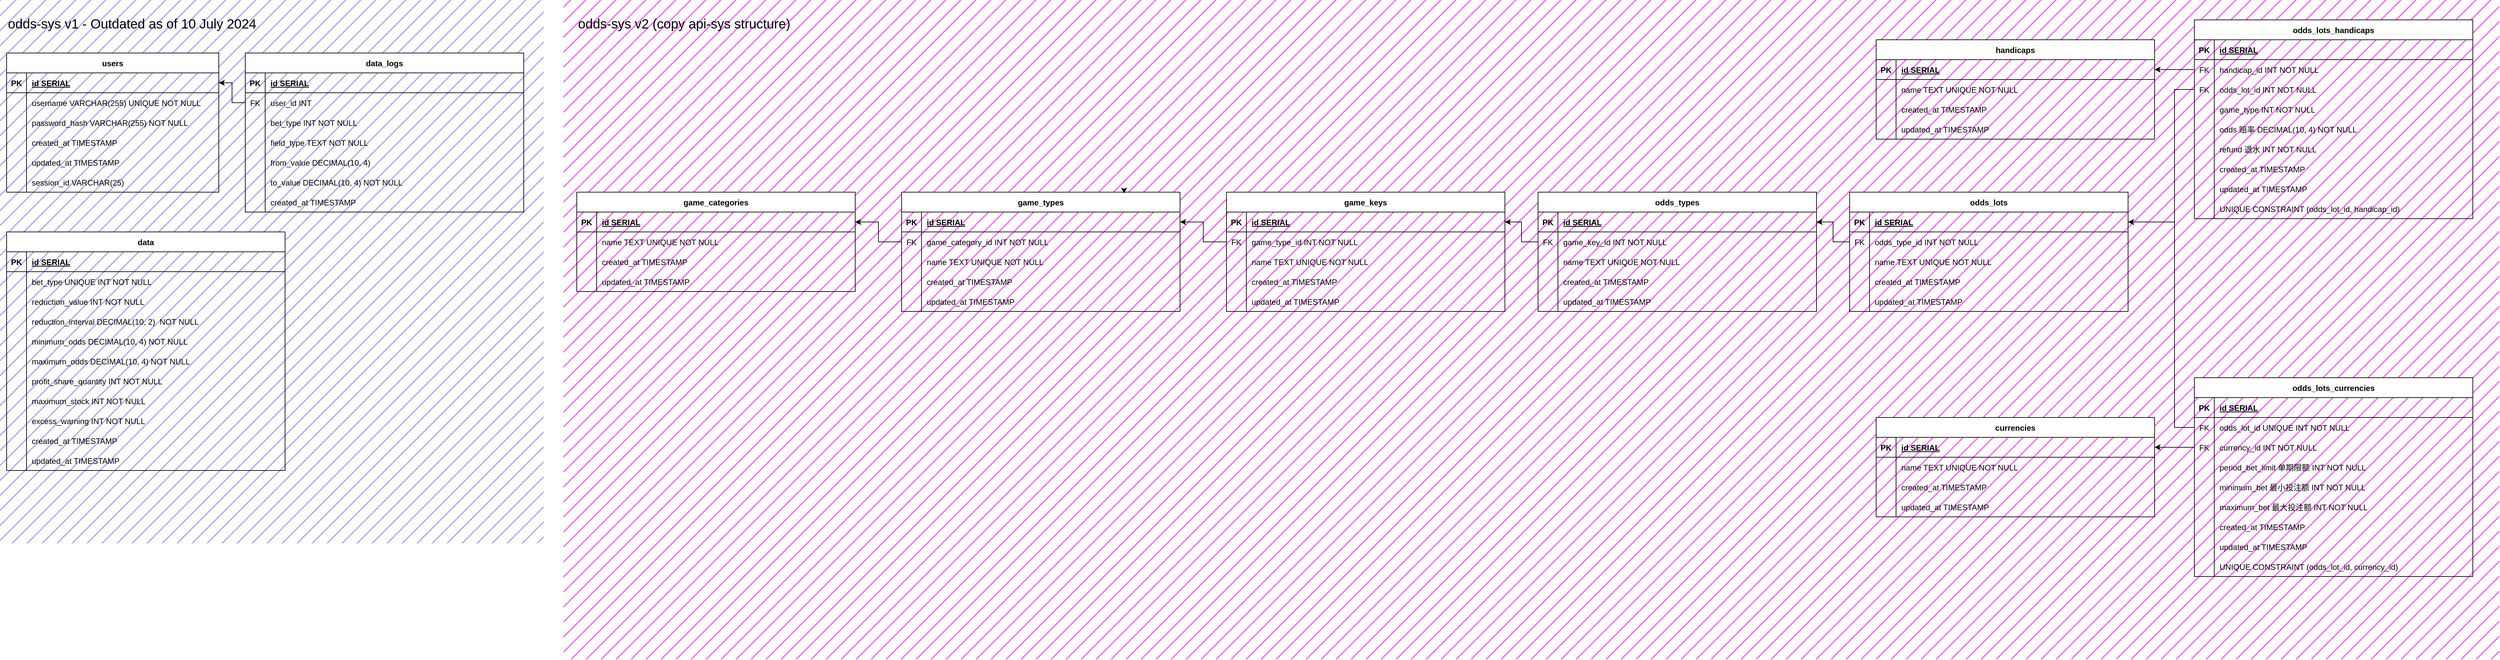 <mxfile version="24.6.4" type="github">
  <diagram id="C5RBs43oDa-KdzZeNtuy" name="Page-1">
    <mxGraphModel dx="2052" dy="3252" grid="1" gridSize="10" guides="1" tooltips="1" connect="1" arrows="1" fold="1" page="1" pageScale="1" pageWidth="827" pageHeight="1169" math="0" shadow="0">
      <root>
        <mxCell id="WIyWlLk6GJQsqaUBKTNV-0" />
        <mxCell id="WIyWlLk6GJQsqaUBKTNV-1" parent="WIyWlLk6GJQsqaUBKTNV-0" />
        <mxCell id="fZ_z07YFwSMVNPkANtMf-233" value="" style="rounded=0;whiteSpace=wrap;html=1;fillColor=#FF47F9;fillStyle=hatch;strokeColor=none;" vertex="1" parent="WIyWlLk6GJQsqaUBKTNV-1">
          <mxGeometry x="850" width="2920" height="995" as="geometry" />
        </mxCell>
        <mxCell id="fZ_z07YFwSMVNPkANtMf-137" value="" style="whiteSpace=wrap;html=1;aspect=fixed;fillStyle=hatch;fillColor=#9999FF;strokeColor=none;fontSize=11;" vertex="1" parent="WIyWlLk6GJQsqaUBKTNV-1">
          <mxGeometry width="820" height="820" as="geometry" />
        </mxCell>
        <mxCell id="OTl85ddJsIkhRZgPKyWz-19" value="data" style="shape=table;startSize=30;container=1;collapsible=1;childLayout=tableLayout;fixedRows=1;rowLines=0;fontStyle=1;align=center;resizeLast=1;" parent="WIyWlLk6GJQsqaUBKTNV-1" vertex="1">
          <mxGeometry x="10" y="350" width="420" height="360" as="geometry" />
        </mxCell>
        <mxCell id="OTl85ddJsIkhRZgPKyWz-20" value="" style="shape=tableRow;horizontal=0;startSize=0;swimlaneHead=0;swimlaneBody=0;fillColor=none;collapsible=0;dropTarget=0;points=[[0,0.5],[1,0.5]];portConstraint=eastwest;strokeColor=inherit;top=0;left=0;right=0;bottom=1;" parent="OTl85ddJsIkhRZgPKyWz-19" vertex="1">
          <mxGeometry y="30" width="420" height="30" as="geometry" />
        </mxCell>
        <mxCell id="OTl85ddJsIkhRZgPKyWz-21" value="PK" style="shape=partialRectangle;overflow=hidden;connectable=0;fillColor=none;strokeColor=inherit;top=0;left=0;bottom=0;right=0;fontStyle=1;" parent="OTl85ddJsIkhRZgPKyWz-20" vertex="1">
          <mxGeometry width="30" height="30" as="geometry">
            <mxRectangle width="30" height="30" as="alternateBounds" />
          </mxGeometry>
        </mxCell>
        <mxCell id="OTl85ddJsIkhRZgPKyWz-22" value="id SERIAL " style="shape=partialRectangle;overflow=hidden;connectable=0;fillColor=none;align=left;strokeColor=inherit;top=0;left=0;bottom=0;right=0;spacingLeft=6;fontStyle=5;" parent="OTl85ddJsIkhRZgPKyWz-20" vertex="1">
          <mxGeometry x="30" width="390" height="30" as="geometry">
            <mxRectangle width="390" height="30" as="alternateBounds" />
          </mxGeometry>
        </mxCell>
        <mxCell id="OTl85ddJsIkhRZgPKyWz-26" value="" style="shape=tableRow;horizontal=0;startSize=0;swimlaneHead=0;swimlaneBody=0;fillColor=none;collapsible=0;dropTarget=0;points=[[0,0.5],[1,0.5]];portConstraint=eastwest;strokeColor=inherit;top=0;left=0;right=0;bottom=0;" parent="OTl85ddJsIkhRZgPKyWz-19" vertex="1">
          <mxGeometry y="60" width="420" height="30" as="geometry" />
        </mxCell>
        <mxCell id="OTl85ddJsIkhRZgPKyWz-27" value="" style="shape=partialRectangle;overflow=hidden;connectable=0;fillColor=none;strokeColor=inherit;top=0;left=0;bottom=0;right=0;" parent="OTl85ddJsIkhRZgPKyWz-26" vertex="1">
          <mxGeometry width="30" height="30" as="geometry">
            <mxRectangle width="30" height="30" as="alternateBounds" />
          </mxGeometry>
        </mxCell>
        <mxCell id="OTl85ddJsIkhRZgPKyWz-28" value="bet_type UNIQUE INT NOT NULL" style="shape=partialRectangle;overflow=hidden;connectable=0;fillColor=none;align=left;strokeColor=inherit;top=0;left=0;bottom=0;right=0;spacingLeft=6;" parent="OTl85ddJsIkhRZgPKyWz-26" vertex="1">
          <mxGeometry x="30" width="390" height="30" as="geometry">
            <mxRectangle width="390" height="30" as="alternateBounds" />
          </mxGeometry>
        </mxCell>
        <mxCell id="OTl85ddJsIkhRZgPKyWz-29" value="" style="shape=tableRow;horizontal=0;startSize=0;swimlaneHead=0;swimlaneBody=0;fillColor=none;collapsible=0;dropTarget=0;points=[[0,0.5],[1,0.5]];portConstraint=eastwest;strokeColor=inherit;top=0;left=0;right=0;bottom=0;" parent="OTl85ddJsIkhRZgPKyWz-19" vertex="1">
          <mxGeometry y="90" width="420" height="30" as="geometry" />
        </mxCell>
        <mxCell id="OTl85ddJsIkhRZgPKyWz-30" value="" style="shape=partialRectangle;overflow=hidden;connectable=0;fillColor=none;strokeColor=inherit;top=0;left=0;bottom=0;right=0;" parent="OTl85ddJsIkhRZgPKyWz-29" vertex="1">
          <mxGeometry width="30" height="30" as="geometry">
            <mxRectangle width="30" height="30" as="alternateBounds" />
          </mxGeometry>
        </mxCell>
        <mxCell id="OTl85ddJsIkhRZgPKyWz-31" value="reduction_value INT NOT NULL" style="shape=partialRectangle;overflow=hidden;connectable=0;fillColor=none;align=left;strokeColor=inherit;top=0;left=0;bottom=0;right=0;spacingLeft=6;" parent="OTl85ddJsIkhRZgPKyWz-29" vertex="1">
          <mxGeometry x="30" width="390" height="30" as="geometry">
            <mxRectangle width="390" height="30" as="alternateBounds" />
          </mxGeometry>
        </mxCell>
        <mxCell id="OTl85ddJsIkhRZgPKyWz-32" value="" style="shape=tableRow;horizontal=0;startSize=0;swimlaneHead=0;swimlaneBody=0;fillColor=none;collapsible=0;dropTarget=0;points=[[0,0.5],[1,0.5]];portConstraint=eastwest;strokeColor=inherit;top=0;left=0;right=0;bottom=0;" parent="OTl85ddJsIkhRZgPKyWz-19" vertex="1">
          <mxGeometry y="120" width="420" height="30" as="geometry" />
        </mxCell>
        <mxCell id="OTl85ddJsIkhRZgPKyWz-33" value="" style="shape=partialRectangle;overflow=hidden;connectable=0;fillColor=none;strokeColor=inherit;top=0;left=0;bottom=0;right=0;" parent="OTl85ddJsIkhRZgPKyWz-32" vertex="1">
          <mxGeometry width="30" height="30" as="geometry">
            <mxRectangle width="30" height="30" as="alternateBounds" />
          </mxGeometry>
        </mxCell>
        <mxCell id="OTl85ddJsIkhRZgPKyWz-34" value="reduction_interval DECIMAL(10, 2)  NOT NULL" style="shape=partialRectangle;overflow=hidden;connectable=0;fillColor=none;align=left;strokeColor=inherit;top=0;left=0;bottom=0;right=0;spacingLeft=6;" parent="OTl85ddJsIkhRZgPKyWz-32" vertex="1">
          <mxGeometry x="30" width="390" height="30" as="geometry">
            <mxRectangle width="390" height="30" as="alternateBounds" />
          </mxGeometry>
        </mxCell>
        <mxCell id="OTl85ddJsIkhRZgPKyWz-35" value="" style="shape=tableRow;horizontal=0;startSize=0;swimlaneHead=0;swimlaneBody=0;fillColor=none;collapsible=0;dropTarget=0;points=[[0,0.5],[1,0.5]];portConstraint=eastwest;strokeColor=inherit;top=0;left=0;right=0;bottom=0;" parent="OTl85ddJsIkhRZgPKyWz-19" vertex="1">
          <mxGeometry y="150" width="420" height="30" as="geometry" />
        </mxCell>
        <mxCell id="OTl85ddJsIkhRZgPKyWz-36" value="" style="shape=partialRectangle;overflow=hidden;connectable=0;fillColor=none;strokeColor=inherit;top=0;left=0;bottom=0;right=0;" parent="OTl85ddJsIkhRZgPKyWz-35" vertex="1">
          <mxGeometry width="30" height="30" as="geometry">
            <mxRectangle width="30" height="30" as="alternateBounds" />
          </mxGeometry>
        </mxCell>
        <mxCell id="OTl85ddJsIkhRZgPKyWz-37" value="minimum_odds DECIMAL(10, 4) NOT NULL" style="shape=partialRectangle;overflow=hidden;connectable=0;fillColor=none;align=left;strokeColor=inherit;top=0;left=0;bottom=0;right=0;spacingLeft=6;" parent="OTl85ddJsIkhRZgPKyWz-35" vertex="1">
          <mxGeometry x="30" width="390" height="30" as="geometry">
            <mxRectangle width="390" height="30" as="alternateBounds" />
          </mxGeometry>
        </mxCell>
        <mxCell id="OTl85ddJsIkhRZgPKyWz-38" value="" style="shape=tableRow;horizontal=0;startSize=0;swimlaneHead=0;swimlaneBody=0;fillColor=none;collapsible=0;dropTarget=0;points=[[0,0.5],[1,0.5]];portConstraint=eastwest;strokeColor=inherit;top=0;left=0;right=0;bottom=0;" parent="OTl85ddJsIkhRZgPKyWz-19" vertex="1">
          <mxGeometry y="180" width="420" height="30" as="geometry" />
        </mxCell>
        <mxCell id="OTl85ddJsIkhRZgPKyWz-39" value="" style="shape=partialRectangle;overflow=hidden;connectable=0;fillColor=none;strokeColor=inherit;top=0;left=0;bottom=0;right=0;" parent="OTl85ddJsIkhRZgPKyWz-38" vertex="1">
          <mxGeometry width="30" height="30" as="geometry">
            <mxRectangle width="30" height="30" as="alternateBounds" />
          </mxGeometry>
        </mxCell>
        <mxCell id="OTl85ddJsIkhRZgPKyWz-40" value="maximum_odds DECIMAL(10, 4) NOT NULL" style="shape=partialRectangle;overflow=hidden;connectable=0;fillColor=none;align=left;strokeColor=inherit;top=0;left=0;bottom=0;right=0;spacingLeft=6;" parent="OTl85ddJsIkhRZgPKyWz-38" vertex="1">
          <mxGeometry x="30" width="390" height="30" as="geometry">
            <mxRectangle width="390" height="30" as="alternateBounds" />
          </mxGeometry>
        </mxCell>
        <mxCell id="OTl85ddJsIkhRZgPKyWz-41" value="" style="shape=tableRow;horizontal=0;startSize=0;swimlaneHead=0;swimlaneBody=0;fillColor=none;collapsible=0;dropTarget=0;points=[[0,0.5],[1,0.5]];portConstraint=eastwest;strokeColor=inherit;top=0;left=0;right=0;bottom=0;" parent="OTl85ddJsIkhRZgPKyWz-19" vertex="1">
          <mxGeometry y="210" width="420" height="30" as="geometry" />
        </mxCell>
        <mxCell id="OTl85ddJsIkhRZgPKyWz-42" value="" style="shape=partialRectangle;overflow=hidden;connectable=0;fillColor=none;strokeColor=inherit;top=0;left=0;bottom=0;right=0;" parent="OTl85ddJsIkhRZgPKyWz-41" vertex="1">
          <mxGeometry width="30" height="30" as="geometry">
            <mxRectangle width="30" height="30" as="alternateBounds" />
          </mxGeometry>
        </mxCell>
        <mxCell id="OTl85ddJsIkhRZgPKyWz-43" value="profit_share_quantity INT NOT NULL" style="shape=partialRectangle;overflow=hidden;connectable=0;fillColor=none;align=left;strokeColor=inherit;top=0;left=0;bottom=0;right=0;spacingLeft=6;" parent="OTl85ddJsIkhRZgPKyWz-41" vertex="1">
          <mxGeometry x="30" width="390" height="30" as="geometry">
            <mxRectangle width="390" height="30" as="alternateBounds" />
          </mxGeometry>
        </mxCell>
        <mxCell id="OTl85ddJsIkhRZgPKyWz-44" value="" style="shape=tableRow;horizontal=0;startSize=0;swimlaneHead=0;swimlaneBody=0;fillColor=none;collapsible=0;dropTarget=0;points=[[0,0.5],[1,0.5]];portConstraint=eastwest;strokeColor=inherit;top=0;left=0;right=0;bottom=0;" parent="OTl85ddJsIkhRZgPKyWz-19" vertex="1">
          <mxGeometry y="240" width="420" height="30" as="geometry" />
        </mxCell>
        <mxCell id="OTl85ddJsIkhRZgPKyWz-45" value="" style="shape=partialRectangle;overflow=hidden;connectable=0;fillColor=none;strokeColor=inherit;top=0;left=0;bottom=0;right=0;" parent="OTl85ddJsIkhRZgPKyWz-44" vertex="1">
          <mxGeometry width="30" height="30" as="geometry">
            <mxRectangle width="30" height="30" as="alternateBounds" />
          </mxGeometry>
        </mxCell>
        <mxCell id="OTl85ddJsIkhRZgPKyWz-46" value="maximum_stock INT NOT NULL" style="shape=partialRectangle;overflow=hidden;connectable=0;fillColor=none;align=left;strokeColor=inherit;top=0;left=0;bottom=0;right=0;spacingLeft=6;" parent="OTl85ddJsIkhRZgPKyWz-44" vertex="1">
          <mxGeometry x="30" width="390" height="30" as="geometry">
            <mxRectangle width="390" height="30" as="alternateBounds" />
          </mxGeometry>
        </mxCell>
        <mxCell id="OTl85ddJsIkhRZgPKyWz-47" value="" style="shape=tableRow;horizontal=0;startSize=0;swimlaneHead=0;swimlaneBody=0;fillColor=none;collapsible=0;dropTarget=0;points=[[0,0.5],[1,0.5]];portConstraint=eastwest;strokeColor=inherit;top=0;left=0;right=0;bottom=0;" parent="OTl85ddJsIkhRZgPKyWz-19" vertex="1">
          <mxGeometry y="270" width="420" height="30" as="geometry" />
        </mxCell>
        <mxCell id="OTl85ddJsIkhRZgPKyWz-48" value="" style="shape=partialRectangle;overflow=hidden;connectable=0;fillColor=none;strokeColor=inherit;top=0;left=0;bottom=0;right=0;" parent="OTl85ddJsIkhRZgPKyWz-47" vertex="1">
          <mxGeometry width="30" height="30" as="geometry">
            <mxRectangle width="30" height="30" as="alternateBounds" />
          </mxGeometry>
        </mxCell>
        <mxCell id="OTl85ddJsIkhRZgPKyWz-49" value="excess_warning INT NOT NULL" style="shape=partialRectangle;overflow=hidden;connectable=0;fillColor=none;align=left;strokeColor=inherit;top=0;left=0;bottom=0;right=0;spacingLeft=6;" parent="OTl85ddJsIkhRZgPKyWz-47" vertex="1">
          <mxGeometry x="30" width="390" height="30" as="geometry">
            <mxRectangle width="390" height="30" as="alternateBounds" />
          </mxGeometry>
        </mxCell>
        <mxCell id="OTl85ddJsIkhRZgPKyWz-50" value="" style="shape=tableRow;horizontal=0;startSize=0;swimlaneHead=0;swimlaneBody=0;fillColor=none;collapsible=0;dropTarget=0;points=[[0,0.5],[1,0.5]];portConstraint=eastwest;strokeColor=inherit;top=0;left=0;right=0;bottom=0;" parent="OTl85ddJsIkhRZgPKyWz-19" vertex="1">
          <mxGeometry y="300" width="420" height="30" as="geometry" />
        </mxCell>
        <mxCell id="OTl85ddJsIkhRZgPKyWz-51" value="" style="shape=partialRectangle;overflow=hidden;connectable=0;fillColor=none;strokeColor=inherit;top=0;left=0;bottom=0;right=0;" parent="OTl85ddJsIkhRZgPKyWz-50" vertex="1">
          <mxGeometry width="30" height="30" as="geometry">
            <mxRectangle width="30" height="30" as="alternateBounds" />
          </mxGeometry>
        </mxCell>
        <mxCell id="OTl85ddJsIkhRZgPKyWz-52" value="created_at TIMESTAMP " style="shape=partialRectangle;overflow=hidden;connectable=0;fillColor=none;align=left;strokeColor=inherit;top=0;left=0;bottom=0;right=0;spacingLeft=6;" parent="OTl85ddJsIkhRZgPKyWz-50" vertex="1">
          <mxGeometry x="30" width="390" height="30" as="geometry">
            <mxRectangle width="390" height="30" as="alternateBounds" />
          </mxGeometry>
        </mxCell>
        <mxCell id="VI77rLd9V58w8kouaOSH-53" value="" style="shape=tableRow;horizontal=0;startSize=0;swimlaneHead=0;swimlaneBody=0;fillColor=none;collapsible=0;dropTarget=0;points=[[0,0.5],[1,0.5]];portConstraint=eastwest;strokeColor=inherit;top=0;left=0;right=0;bottom=0;" parent="OTl85ddJsIkhRZgPKyWz-19" vertex="1">
          <mxGeometry y="330" width="420" height="30" as="geometry" />
        </mxCell>
        <mxCell id="VI77rLd9V58w8kouaOSH-54" value="" style="shape=partialRectangle;overflow=hidden;connectable=0;fillColor=none;strokeColor=inherit;top=0;left=0;bottom=0;right=0;" parent="VI77rLd9V58w8kouaOSH-53" vertex="1">
          <mxGeometry width="30" height="30" as="geometry">
            <mxRectangle width="30" height="30" as="alternateBounds" />
          </mxGeometry>
        </mxCell>
        <mxCell id="VI77rLd9V58w8kouaOSH-55" value="updated_at TIMESTAMP " style="shape=partialRectangle;overflow=hidden;connectable=0;fillColor=none;align=left;strokeColor=inherit;top=0;left=0;bottom=0;right=0;spacingLeft=6;" parent="VI77rLd9V58w8kouaOSH-53" vertex="1">
          <mxGeometry x="30" width="390" height="30" as="geometry">
            <mxRectangle width="390" height="30" as="alternateBounds" />
          </mxGeometry>
        </mxCell>
        <mxCell id="VI77rLd9V58w8kouaOSH-0" value="data_logs" style="shape=table;startSize=30;container=1;collapsible=1;childLayout=tableLayout;fixedRows=1;rowLines=0;fontStyle=1;align=center;resizeLast=1;" parent="WIyWlLk6GJQsqaUBKTNV-1" vertex="1">
          <mxGeometry x="370" y="80" width="420" height="240" as="geometry" />
        </mxCell>
        <mxCell id="VI77rLd9V58w8kouaOSH-1" value="" style="shape=tableRow;horizontal=0;startSize=0;swimlaneHead=0;swimlaneBody=0;fillColor=none;collapsible=0;dropTarget=0;points=[[0,0.5],[1,0.5]];portConstraint=eastwest;strokeColor=inherit;top=0;left=0;right=0;bottom=1;" parent="VI77rLd9V58w8kouaOSH-0" vertex="1">
          <mxGeometry y="30" width="420" height="30" as="geometry" />
        </mxCell>
        <mxCell id="VI77rLd9V58w8kouaOSH-2" value="PK" style="shape=partialRectangle;overflow=hidden;connectable=0;fillColor=none;strokeColor=inherit;top=0;left=0;bottom=0;right=0;fontStyle=1;" parent="VI77rLd9V58w8kouaOSH-1" vertex="1">
          <mxGeometry width="30" height="30" as="geometry">
            <mxRectangle width="30" height="30" as="alternateBounds" />
          </mxGeometry>
        </mxCell>
        <mxCell id="VI77rLd9V58w8kouaOSH-3" value="id SERIAL " style="shape=partialRectangle;overflow=hidden;connectable=0;fillColor=none;align=left;strokeColor=inherit;top=0;left=0;bottom=0;right=0;spacingLeft=6;fontStyle=5;" parent="VI77rLd9V58w8kouaOSH-1" vertex="1">
          <mxGeometry x="30" width="390" height="30" as="geometry">
            <mxRectangle width="390" height="30" as="alternateBounds" />
          </mxGeometry>
        </mxCell>
        <mxCell id="VI77rLd9V58w8kouaOSH-4" value="" style="shape=tableRow;horizontal=0;startSize=0;swimlaneHead=0;swimlaneBody=0;fillColor=none;collapsible=0;dropTarget=0;points=[[0,0.5],[1,0.5]];portConstraint=eastwest;strokeColor=inherit;top=0;left=0;right=0;bottom=0;" parent="VI77rLd9V58w8kouaOSH-0" vertex="1">
          <mxGeometry y="60" width="420" height="30" as="geometry" />
        </mxCell>
        <mxCell id="VI77rLd9V58w8kouaOSH-5" value="FK" style="shape=partialRectangle;overflow=hidden;connectable=0;fillColor=none;strokeColor=inherit;top=0;left=0;bottom=0;right=0;" parent="VI77rLd9V58w8kouaOSH-4" vertex="1">
          <mxGeometry width="30" height="30" as="geometry">
            <mxRectangle width="30" height="30" as="alternateBounds" />
          </mxGeometry>
        </mxCell>
        <mxCell id="VI77rLd9V58w8kouaOSH-6" value="user_id INT" style="shape=partialRectangle;overflow=hidden;connectable=0;fillColor=none;align=left;strokeColor=inherit;top=0;left=0;bottom=0;right=0;spacingLeft=6;" parent="VI77rLd9V58w8kouaOSH-4" vertex="1">
          <mxGeometry x="30" width="390" height="30" as="geometry">
            <mxRectangle width="390" height="30" as="alternateBounds" />
          </mxGeometry>
        </mxCell>
        <mxCell id="VI77rLd9V58w8kouaOSH-7" value="" style="shape=tableRow;horizontal=0;startSize=0;swimlaneHead=0;swimlaneBody=0;fillColor=none;collapsible=0;dropTarget=0;points=[[0,0.5],[1,0.5]];portConstraint=eastwest;strokeColor=inherit;top=0;left=0;right=0;bottom=0;" parent="VI77rLd9V58w8kouaOSH-0" vertex="1">
          <mxGeometry y="90" width="420" height="30" as="geometry" />
        </mxCell>
        <mxCell id="VI77rLd9V58w8kouaOSH-8" value="" style="shape=partialRectangle;overflow=hidden;connectable=0;fillColor=none;strokeColor=inherit;top=0;left=0;bottom=0;right=0;" parent="VI77rLd9V58w8kouaOSH-7" vertex="1">
          <mxGeometry width="30" height="30" as="geometry">
            <mxRectangle width="30" height="30" as="alternateBounds" />
          </mxGeometry>
        </mxCell>
        <mxCell id="VI77rLd9V58w8kouaOSH-9" value="bet_type INT NOT NULL" style="shape=partialRectangle;overflow=hidden;connectable=0;fillColor=none;align=left;strokeColor=inherit;top=0;left=0;bottom=0;right=0;spacingLeft=6;" parent="VI77rLd9V58w8kouaOSH-7" vertex="1">
          <mxGeometry x="30" width="390" height="30" as="geometry">
            <mxRectangle width="390" height="30" as="alternateBounds" />
          </mxGeometry>
        </mxCell>
        <mxCell id="VI77rLd9V58w8kouaOSH-10" value="" style="shape=tableRow;horizontal=0;startSize=0;swimlaneHead=0;swimlaneBody=0;fillColor=none;collapsible=0;dropTarget=0;points=[[0,0.5],[1,0.5]];portConstraint=eastwest;strokeColor=inherit;top=0;left=0;right=0;bottom=0;" parent="VI77rLd9V58w8kouaOSH-0" vertex="1">
          <mxGeometry y="120" width="420" height="30" as="geometry" />
        </mxCell>
        <mxCell id="VI77rLd9V58w8kouaOSH-11" value="" style="shape=partialRectangle;overflow=hidden;connectable=0;fillColor=none;strokeColor=inherit;top=0;left=0;bottom=0;right=0;" parent="VI77rLd9V58w8kouaOSH-10" vertex="1">
          <mxGeometry width="30" height="30" as="geometry">
            <mxRectangle width="30" height="30" as="alternateBounds" />
          </mxGeometry>
        </mxCell>
        <mxCell id="VI77rLd9V58w8kouaOSH-12" value="field_type TEXT NOT NULL" style="shape=partialRectangle;overflow=hidden;connectable=0;fillColor=none;align=left;strokeColor=inherit;top=0;left=0;bottom=0;right=0;spacingLeft=6;" parent="VI77rLd9V58w8kouaOSH-10" vertex="1">
          <mxGeometry x="30" width="390" height="30" as="geometry">
            <mxRectangle width="390" height="30" as="alternateBounds" />
          </mxGeometry>
        </mxCell>
        <mxCell id="VI77rLd9V58w8kouaOSH-13" value="" style="shape=tableRow;horizontal=0;startSize=0;swimlaneHead=0;swimlaneBody=0;fillColor=none;collapsible=0;dropTarget=0;points=[[0,0.5],[1,0.5]];portConstraint=eastwest;strokeColor=inherit;top=0;left=0;right=0;bottom=0;" parent="VI77rLd9V58w8kouaOSH-0" vertex="1">
          <mxGeometry y="150" width="420" height="30" as="geometry" />
        </mxCell>
        <mxCell id="VI77rLd9V58w8kouaOSH-14" value="" style="shape=partialRectangle;overflow=hidden;connectable=0;fillColor=none;strokeColor=inherit;top=0;left=0;bottom=0;right=0;" parent="VI77rLd9V58w8kouaOSH-13" vertex="1">
          <mxGeometry width="30" height="30" as="geometry">
            <mxRectangle width="30" height="30" as="alternateBounds" />
          </mxGeometry>
        </mxCell>
        <mxCell id="VI77rLd9V58w8kouaOSH-15" value="from_value DECIMAL(10, 4)" style="shape=partialRectangle;overflow=hidden;connectable=0;fillColor=none;align=left;strokeColor=inherit;top=0;left=0;bottom=0;right=0;spacingLeft=6;" parent="VI77rLd9V58w8kouaOSH-13" vertex="1">
          <mxGeometry x="30" width="390" height="30" as="geometry">
            <mxRectangle width="390" height="30" as="alternateBounds" />
          </mxGeometry>
        </mxCell>
        <mxCell id="VI77rLd9V58w8kouaOSH-16" value="" style="shape=tableRow;horizontal=0;startSize=0;swimlaneHead=0;swimlaneBody=0;fillColor=none;collapsible=0;dropTarget=0;points=[[0,0.5],[1,0.5]];portConstraint=eastwest;strokeColor=inherit;top=0;left=0;right=0;bottom=0;" parent="VI77rLd9V58w8kouaOSH-0" vertex="1">
          <mxGeometry y="180" width="420" height="30" as="geometry" />
        </mxCell>
        <mxCell id="VI77rLd9V58w8kouaOSH-17" value="" style="shape=partialRectangle;overflow=hidden;connectable=0;fillColor=none;strokeColor=inherit;top=0;left=0;bottom=0;right=0;" parent="VI77rLd9V58w8kouaOSH-16" vertex="1">
          <mxGeometry width="30" height="30" as="geometry">
            <mxRectangle width="30" height="30" as="alternateBounds" />
          </mxGeometry>
        </mxCell>
        <mxCell id="VI77rLd9V58w8kouaOSH-18" value="to_value DECIMAL(10, 4) NOT NULL" style="shape=partialRectangle;overflow=hidden;connectable=0;fillColor=none;align=left;strokeColor=inherit;top=0;left=0;bottom=0;right=0;spacingLeft=6;" parent="VI77rLd9V58w8kouaOSH-16" vertex="1">
          <mxGeometry x="30" width="390" height="30" as="geometry">
            <mxRectangle width="390" height="30" as="alternateBounds" />
          </mxGeometry>
        </mxCell>
        <mxCell id="VI77rLd9V58w8kouaOSH-31" value="" style="shape=tableRow;horizontal=0;startSize=0;swimlaneHead=0;swimlaneBody=0;fillColor=none;collapsible=0;dropTarget=0;points=[[0,0.5],[1,0.5]];portConstraint=eastwest;strokeColor=inherit;top=0;left=0;right=0;bottom=0;" parent="VI77rLd9V58w8kouaOSH-0" vertex="1">
          <mxGeometry y="210" width="420" height="30" as="geometry" />
        </mxCell>
        <mxCell id="VI77rLd9V58w8kouaOSH-32" value="" style="shape=partialRectangle;overflow=hidden;connectable=0;fillColor=none;strokeColor=inherit;top=0;left=0;bottom=0;right=0;" parent="VI77rLd9V58w8kouaOSH-31" vertex="1">
          <mxGeometry width="30" height="30" as="geometry">
            <mxRectangle width="30" height="30" as="alternateBounds" />
          </mxGeometry>
        </mxCell>
        <mxCell id="VI77rLd9V58w8kouaOSH-33" value="created_at TIMESTAMP " style="shape=partialRectangle;overflow=hidden;connectable=0;fillColor=none;align=left;strokeColor=inherit;top=0;left=0;bottom=0;right=0;spacingLeft=6;" parent="VI77rLd9V58w8kouaOSH-31" vertex="1">
          <mxGeometry x="30" width="390" height="30" as="geometry">
            <mxRectangle width="390" height="30" as="alternateBounds" />
          </mxGeometry>
        </mxCell>
        <mxCell id="OTl85ddJsIkhRZgPKyWz-0" value="users" style="shape=table;startSize=30;container=1;collapsible=1;childLayout=tableLayout;fixedRows=1;rowLines=0;fontStyle=1;align=center;resizeLast=1;" parent="WIyWlLk6GJQsqaUBKTNV-1" vertex="1">
          <mxGeometry x="10" y="80" width="320" height="210" as="geometry" />
        </mxCell>
        <mxCell id="OTl85ddJsIkhRZgPKyWz-1" value="" style="shape=tableRow;horizontal=0;startSize=0;swimlaneHead=0;swimlaneBody=0;fillColor=none;collapsible=0;dropTarget=0;points=[[0,0.5],[1,0.5]];portConstraint=eastwest;strokeColor=inherit;top=0;left=0;right=0;bottom=1;" parent="OTl85ddJsIkhRZgPKyWz-0" vertex="1">
          <mxGeometry y="30" width="320" height="30" as="geometry" />
        </mxCell>
        <mxCell id="OTl85ddJsIkhRZgPKyWz-2" value="PK" style="shape=partialRectangle;overflow=hidden;connectable=0;fillColor=none;strokeColor=inherit;top=0;left=0;bottom=0;right=0;fontStyle=1;" parent="OTl85ddJsIkhRZgPKyWz-1" vertex="1">
          <mxGeometry width="30" height="30" as="geometry">
            <mxRectangle width="30" height="30" as="alternateBounds" />
          </mxGeometry>
        </mxCell>
        <mxCell id="OTl85ddJsIkhRZgPKyWz-3" value="id SERIAL " style="shape=partialRectangle;overflow=hidden;connectable=0;fillColor=none;align=left;strokeColor=inherit;top=0;left=0;bottom=0;right=0;spacingLeft=6;fontStyle=5;" parent="OTl85ddJsIkhRZgPKyWz-1" vertex="1">
          <mxGeometry x="30" width="290" height="30" as="geometry">
            <mxRectangle width="290" height="30" as="alternateBounds" />
          </mxGeometry>
        </mxCell>
        <mxCell id="OTl85ddJsIkhRZgPKyWz-4" value="" style="shape=tableRow;horizontal=0;startSize=0;swimlaneHead=0;swimlaneBody=0;fillColor=none;collapsible=0;dropTarget=0;points=[[0,0.5],[1,0.5]];portConstraint=eastwest;strokeColor=inherit;top=0;left=0;right=0;bottom=0;" parent="OTl85ddJsIkhRZgPKyWz-0" vertex="1">
          <mxGeometry y="60" width="320" height="30" as="geometry" />
        </mxCell>
        <mxCell id="OTl85ddJsIkhRZgPKyWz-5" value="" style="shape=partialRectangle;overflow=hidden;connectable=0;fillColor=none;strokeColor=inherit;top=0;left=0;bottom=0;right=0;" parent="OTl85ddJsIkhRZgPKyWz-4" vertex="1">
          <mxGeometry width="30" height="30" as="geometry">
            <mxRectangle width="30" height="30" as="alternateBounds" />
          </mxGeometry>
        </mxCell>
        <mxCell id="OTl85ddJsIkhRZgPKyWz-6" value="username VARCHAR(255) UNIQUE NOT NULL" style="shape=partialRectangle;overflow=hidden;connectable=0;fillColor=none;align=left;strokeColor=inherit;top=0;left=0;bottom=0;right=0;spacingLeft=6;" parent="OTl85ddJsIkhRZgPKyWz-4" vertex="1">
          <mxGeometry x="30" width="290" height="30" as="geometry">
            <mxRectangle width="290" height="30" as="alternateBounds" />
          </mxGeometry>
        </mxCell>
        <mxCell id="OTl85ddJsIkhRZgPKyWz-7" value="" style="shape=tableRow;horizontal=0;startSize=0;swimlaneHead=0;swimlaneBody=0;fillColor=none;collapsible=0;dropTarget=0;points=[[0,0.5],[1,0.5]];portConstraint=eastwest;strokeColor=inherit;top=0;left=0;right=0;bottom=0;" parent="OTl85ddJsIkhRZgPKyWz-0" vertex="1">
          <mxGeometry y="90" width="320" height="30" as="geometry" />
        </mxCell>
        <mxCell id="OTl85ddJsIkhRZgPKyWz-8" value="" style="shape=partialRectangle;overflow=hidden;connectable=0;fillColor=none;strokeColor=inherit;top=0;left=0;bottom=0;right=0;" parent="OTl85ddJsIkhRZgPKyWz-7" vertex="1">
          <mxGeometry width="30" height="30" as="geometry">
            <mxRectangle width="30" height="30" as="alternateBounds" />
          </mxGeometry>
        </mxCell>
        <mxCell id="OTl85ddJsIkhRZgPKyWz-9" value="password_hash VARCHAR(255) NOT NULL" style="shape=partialRectangle;overflow=hidden;connectable=0;fillColor=none;align=left;strokeColor=inherit;top=0;left=0;bottom=0;right=0;spacingLeft=6;" parent="OTl85ddJsIkhRZgPKyWz-7" vertex="1">
          <mxGeometry x="30" width="290" height="30" as="geometry">
            <mxRectangle width="290" height="30" as="alternateBounds" />
          </mxGeometry>
        </mxCell>
        <mxCell id="OTl85ddJsIkhRZgPKyWz-10" value="" style="shape=tableRow;horizontal=0;startSize=0;swimlaneHead=0;swimlaneBody=0;fillColor=none;collapsible=0;dropTarget=0;points=[[0,0.5],[1,0.5]];portConstraint=eastwest;strokeColor=inherit;top=0;left=0;right=0;bottom=0;" parent="OTl85ddJsIkhRZgPKyWz-0" vertex="1">
          <mxGeometry y="120" width="320" height="30" as="geometry" />
        </mxCell>
        <mxCell id="OTl85ddJsIkhRZgPKyWz-11" value="" style="shape=partialRectangle;overflow=hidden;connectable=0;fillColor=none;strokeColor=inherit;top=0;left=0;bottom=0;right=0;" parent="OTl85ddJsIkhRZgPKyWz-10" vertex="1">
          <mxGeometry width="30" height="30" as="geometry">
            <mxRectangle width="30" height="30" as="alternateBounds" />
          </mxGeometry>
        </mxCell>
        <mxCell id="OTl85ddJsIkhRZgPKyWz-12" value="created_at TIMESTAMP " style="shape=partialRectangle;overflow=hidden;connectable=0;fillColor=none;align=left;strokeColor=inherit;top=0;left=0;bottom=0;right=0;spacingLeft=6;" parent="OTl85ddJsIkhRZgPKyWz-10" vertex="1">
          <mxGeometry x="30" width="290" height="30" as="geometry">
            <mxRectangle width="290" height="30" as="alternateBounds" />
          </mxGeometry>
        </mxCell>
        <mxCell id="OTl85ddJsIkhRZgPKyWz-13" value="" style="shape=tableRow;horizontal=0;startSize=0;swimlaneHead=0;swimlaneBody=0;fillColor=none;collapsible=0;dropTarget=0;points=[[0,0.5],[1,0.5]];portConstraint=eastwest;strokeColor=inherit;top=0;left=0;right=0;bottom=0;" parent="OTl85ddJsIkhRZgPKyWz-0" vertex="1">
          <mxGeometry y="150" width="320" height="30" as="geometry" />
        </mxCell>
        <mxCell id="OTl85ddJsIkhRZgPKyWz-14" value="" style="shape=partialRectangle;overflow=hidden;connectable=0;fillColor=none;strokeColor=inherit;top=0;left=0;bottom=0;right=0;" parent="OTl85ddJsIkhRZgPKyWz-13" vertex="1">
          <mxGeometry width="30" height="30" as="geometry">
            <mxRectangle width="30" height="30" as="alternateBounds" />
          </mxGeometry>
        </mxCell>
        <mxCell id="OTl85ddJsIkhRZgPKyWz-15" value="updated_at TIMESTAMP " style="shape=partialRectangle;overflow=hidden;connectable=0;fillColor=none;align=left;strokeColor=inherit;top=0;left=0;bottom=0;right=0;spacingLeft=6;" parent="OTl85ddJsIkhRZgPKyWz-13" vertex="1">
          <mxGeometry x="30" width="290" height="30" as="geometry">
            <mxRectangle width="290" height="30" as="alternateBounds" />
          </mxGeometry>
        </mxCell>
        <mxCell id="OTl85ddJsIkhRZgPKyWz-73" value="" style="shape=tableRow;horizontal=0;startSize=0;swimlaneHead=0;swimlaneBody=0;fillColor=none;collapsible=0;dropTarget=0;points=[[0,0.5],[1,0.5]];portConstraint=eastwest;strokeColor=inherit;top=0;left=0;right=0;bottom=0;" parent="OTl85ddJsIkhRZgPKyWz-0" vertex="1">
          <mxGeometry y="180" width="320" height="30" as="geometry" />
        </mxCell>
        <mxCell id="OTl85ddJsIkhRZgPKyWz-74" value="" style="shape=partialRectangle;overflow=hidden;connectable=0;fillColor=none;strokeColor=inherit;top=0;left=0;bottom=0;right=0;" parent="OTl85ddJsIkhRZgPKyWz-73" vertex="1">
          <mxGeometry width="30" height="30" as="geometry">
            <mxRectangle width="30" height="30" as="alternateBounds" />
          </mxGeometry>
        </mxCell>
        <mxCell id="OTl85ddJsIkhRZgPKyWz-75" value="session_id VARCHAR(25)" style="shape=partialRectangle;overflow=hidden;connectable=0;fillColor=none;align=left;strokeColor=inherit;top=0;left=0;bottom=0;right=0;spacingLeft=6;" parent="OTl85ddJsIkhRZgPKyWz-73" vertex="1">
          <mxGeometry x="30" width="290" height="30" as="geometry">
            <mxRectangle width="290" height="30" as="alternateBounds" />
          </mxGeometry>
        </mxCell>
        <mxCell id="VI77rLd9V58w8kouaOSH-46" style="edgeStyle=orthogonalEdgeStyle;rounded=0;orthogonalLoop=1;jettySize=auto;html=1;exitX=0;exitY=0.5;exitDx=0;exitDy=0;entryX=1;entryY=0.5;entryDx=0;entryDy=0;" parent="WIyWlLk6GJQsqaUBKTNV-1" source="VI77rLd9V58w8kouaOSH-4" target="OTl85ddJsIkhRZgPKyWz-1" edge="1">
          <mxGeometry relative="1" as="geometry" />
        </mxCell>
        <mxCell id="fZ_z07YFwSMVNPkANtMf-0" value="odds_lots_currencies" style="shape=table;startSize=30;container=1;collapsible=1;childLayout=tableLayout;fixedRows=1;rowLines=0;fontStyle=1;align=center;resizeLast=1;" vertex="1" parent="WIyWlLk6GJQsqaUBKTNV-1">
          <mxGeometry x="3310" y="570" width="420" height="300" as="geometry" />
        </mxCell>
        <mxCell id="fZ_z07YFwSMVNPkANtMf-1" value="" style="shape=tableRow;horizontal=0;startSize=0;swimlaneHead=0;swimlaneBody=0;fillColor=none;collapsible=0;dropTarget=0;points=[[0,0.5],[1,0.5]];portConstraint=eastwest;strokeColor=inherit;top=0;left=0;right=0;bottom=1;" vertex="1" parent="fZ_z07YFwSMVNPkANtMf-0">
          <mxGeometry y="30" width="420" height="30" as="geometry" />
        </mxCell>
        <mxCell id="fZ_z07YFwSMVNPkANtMf-2" value="PK" style="shape=partialRectangle;overflow=hidden;connectable=0;fillColor=none;strokeColor=inherit;top=0;left=0;bottom=0;right=0;fontStyle=1;" vertex="1" parent="fZ_z07YFwSMVNPkANtMf-1">
          <mxGeometry width="30" height="30" as="geometry">
            <mxRectangle width="30" height="30" as="alternateBounds" />
          </mxGeometry>
        </mxCell>
        <mxCell id="fZ_z07YFwSMVNPkANtMf-3" value="id SERIAL " style="shape=partialRectangle;overflow=hidden;connectable=0;fillColor=none;align=left;strokeColor=inherit;top=0;left=0;bottom=0;right=0;spacingLeft=6;fontStyle=5;" vertex="1" parent="fZ_z07YFwSMVNPkANtMf-1">
          <mxGeometry x="30" width="390" height="30" as="geometry">
            <mxRectangle width="390" height="30" as="alternateBounds" />
          </mxGeometry>
        </mxCell>
        <mxCell id="fZ_z07YFwSMVNPkANtMf-4" value="" style="shape=tableRow;horizontal=0;startSize=0;swimlaneHead=0;swimlaneBody=0;fillColor=none;collapsible=0;dropTarget=0;points=[[0,0.5],[1,0.5]];portConstraint=eastwest;strokeColor=inherit;top=0;left=0;right=0;bottom=0;" vertex="1" parent="fZ_z07YFwSMVNPkANtMf-0">
          <mxGeometry y="60" width="420" height="30" as="geometry" />
        </mxCell>
        <mxCell id="fZ_z07YFwSMVNPkANtMf-5" value="FK" style="shape=partialRectangle;overflow=hidden;connectable=0;fillColor=none;strokeColor=inherit;top=0;left=0;bottom=0;right=0;" vertex="1" parent="fZ_z07YFwSMVNPkANtMf-4">
          <mxGeometry width="30" height="30" as="geometry">
            <mxRectangle width="30" height="30" as="alternateBounds" />
          </mxGeometry>
        </mxCell>
        <mxCell id="fZ_z07YFwSMVNPkANtMf-6" value="odds_lot_id UNIQUE INT NOT NULL" style="shape=partialRectangle;overflow=hidden;connectable=0;fillColor=none;align=left;strokeColor=inherit;top=0;left=0;bottom=0;right=0;spacingLeft=6;" vertex="1" parent="fZ_z07YFwSMVNPkANtMf-4">
          <mxGeometry x="30" width="390" height="30" as="geometry">
            <mxRectangle width="390" height="30" as="alternateBounds" />
          </mxGeometry>
        </mxCell>
        <mxCell id="fZ_z07YFwSMVNPkANtMf-108" value="" style="shape=tableRow;horizontal=0;startSize=0;swimlaneHead=0;swimlaneBody=0;fillColor=none;collapsible=0;dropTarget=0;points=[[0,0.5],[1,0.5]];portConstraint=eastwest;strokeColor=inherit;top=0;left=0;right=0;bottom=0;" vertex="1" parent="fZ_z07YFwSMVNPkANtMf-0">
          <mxGeometry y="90" width="420" height="30" as="geometry" />
        </mxCell>
        <mxCell id="fZ_z07YFwSMVNPkANtMf-109" value="FK" style="shape=partialRectangle;overflow=hidden;connectable=0;fillColor=none;strokeColor=inherit;top=0;left=0;bottom=0;right=0;" vertex="1" parent="fZ_z07YFwSMVNPkANtMf-108">
          <mxGeometry width="30" height="30" as="geometry">
            <mxRectangle width="30" height="30" as="alternateBounds" />
          </mxGeometry>
        </mxCell>
        <mxCell id="fZ_z07YFwSMVNPkANtMf-110" value="currency_id INT NOT NULL" style="shape=partialRectangle;overflow=hidden;connectable=0;fillColor=none;align=left;strokeColor=inherit;top=0;left=0;bottom=0;right=0;spacingLeft=6;" vertex="1" parent="fZ_z07YFwSMVNPkANtMf-108">
          <mxGeometry x="30" width="390" height="30" as="geometry">
            <mxRectangle width="390" height="30" as="alternateBounds" />
          </mxGeometry>
        </mxCell>
        <mxCell id="fZ_z07YFwSMVNPkANtMf-19" value="" style="shape=tableRow;horizontal=0;startSize=0;swimlaneHead=0;swimlaneBody=0;fillColor=none;collapsible=0;dropTarget=0;points=[[0,0.5],[1,0.5]];portConstraint=eastwest;strokeColor=inherit;top=0;left=0;right=0;bottom=0;" vertex="1" parent="fZ_z07YFwSMVNPkANtMf-0">
          <mxGeometry y="120" width="420" height="30" as="geometry" />
        </mxCell>
        <mxCell id="fZ_z07YFwSMVNPkANtMf-20" value="" style="shape=partialRectangle;overflow=hidden;connectable=0;fillColor=none;strokeColor=inherit;top=0;left=0;bottom=0;right=0;" vertex="1" parent="fZ_z07YFwSMVNPkANtMf-19">
          <mxGeometry width="30" height="30" as="geometry">
            <mxRectangle width="30" height="30" as="alternateBounds" />
          </mxGeometry>
        </mxCell>
        <mxCell id="fZ_z07YFwSMVNPkANtMf-21" value="period_bet_limit 单期限额 INT NOT NULL" style="shape=partialRectangle;overflow=hidden;connectable=0;fillColor=none;align=left;strokeColor=inherit;top=0;left=0;bottom=0;right=0;spacingLeft=6;" vertex="1" parent="fZ_z07YFwSMVNPkANtMf-19">
          <mxGeometry x="30" width="390" height="30" as="geometry">
            <mxRectangle width="390" height="30" as="alternateBounds" />
          </mxGeometry>
        </mxCell>
        <mxCell id="fZ_z07YFwSMVNPkANtMf-22" value="" style="shape=tableRow;horizontal=0;startSize=0;swimlaneHead=0;swimlaneBody=0;fillColor=none;collapsible=0;dropTarget=0;points=[[0,0.5],[1,0.5]];portConstraint=eastwest;strokeColor=inherit;top=0;left=0;right=0;bottom=0;" vertex="1" parent="fZ_z07YFwSMVNPkANtMf-0">
          <mxGeometry y="150" width="420" height="30" as="geometry" />
        </mxCell>
        <mxCell id="fZ_z07YFwSMVNPkANtMf-23" value="" style="shape=partialRectangle;overflow=hidden;connectable=0;fillColor=none;strokeColor=inherit;top=0;left=0;bottom=0;right=0;" vertex="1" parent="fZ_z07YFwSMVNPkANtMf-22">
          <mxGeometry width="30" height="30" as="geometry">
            <mxRectangle width="30" height="30" as="alternateBounds" />
          </mxGeometry>
        </mxCell>
        <mxCell id="fZ_z07YFwSMVNPkANtMf-24" value="minimum_bet 最小投注额 INT NOT NULL" style="shape=partialRectangle;overflow=hidden;connectable=0;fillColor=none;align=left;strokeColor=inherit;top=0;left=0;bottom=0;right=0;spacingLeft=6;" vertex="1" parent="fZ_z07YFwSMVNPkANtMf-22">
          <mxGeometry x="30" width="390" height="30" as="geometry">
            <mxRectangle width="390" height="30" as="alternateBounds" />
          </mxGeometry>
        </mxCell>
        <mxCell id="fZ_z07YFwSMVNPkANtMf-25" value="" style="shape=tableRow;horizontal=0;startSize=0;swimlaneHead=0;swimlaneBody=0;fillColor=none;collapsible=0;dropTarget=0;points=[[0,0.5],[1,0.5]];portConstraint=eastwest;strokeColor=inherit;top=0;left=0;right=0;bottom=0;" vertex="1" parent="fZ_z07YFwSMVNPkANtMf-0">
          <mxGeometry y="180" width="420" height="30" as="geometry" />
        </mxCell>
        <mxCell id="fZ_z07YFwSMVNPkANtMf-26" value="" style="shape=partialRectangle;overflow=hidden;connectable=0;fillColor=none;strokeColor=inherit;top=0;left=0;bottom=0;right=0;" vertex="1" parent="fZ_z07YFwSMVNPkANtMf-25">
          <mxGeometry width="30" height="30" as="geometry">
            <mxRectangle width="30" height="30" as="alternateBounds" />
          </mxGeometry>
        </mxCell>
        <mxCell id="fZ_z07YFwSMVNPkANtMf-27" value="maximum_bet 最大投注额 INT NOT NULL" style="shape=partialRectangle;overflow=hidden;connectable=0;fillColor=none;align=left;strokeColor=inherit;top=0;left=0;bottom=0;right=0;spacingLeft=6;" vertex="1" parent="fZ_z07YFwSMVNPkANtMf-25">
          <mxGeometry x="30" width="390" height="30" as="geometry">
            <mxRectangle width="390" height="30" as="alternateBounds" />
          </mxGeometry>
        </mxCell>
        <mxCell id="fZ_z07YFwSMVNPkANtMf-28" value="" style="shape=tableRow;horizontal=0;startSize=0;swimlaneHead=0;swimlaneBody=0;fillColor=none;collapsible=0;dropTarget=0;points=[[0,0.5],[1,0.5]];portConstraint=eastwest;strokeColor=inherit;top=0;left=0;right=0;bottom=0;" vertex="1" parent="fZ_z07YFwSMVNPkANtMf-0">
          <mxGeometry y="210" width="420" height="30" as="geometry" />
        </mxCell>
        <mxCell id="fZ_z07YFwSMVNPkANtMf-29" value="" style="shape=partialRectangle;overflow=hidden;connectable=0;fillColor=none;strokeColor=inherit;top=0;left=0;bottom=0;right=0;" vertex="1" parent="fZ_z07YFwSMVNPkANtMf-28">
          <mxGeometry width="30" height="30" as="geometry">
            <mxRectangle width="30" height="30" as="alternateBounds" />
          </mxGeometry>
        </mxCell>
        <mxCell id="fZ_z07YFwSMVNPkANtMf-30" value="created_at TIMESTAMP " style="shape=partialRectangle;overflow=hidden;connectable=0;fillColor=none;align=left;strokeColor=inherit;top=0;left=0;bottom=0;right=0;spacingLeft=6;" vertex="1" parent="fZ_z07YFwSMVNPkANtMf-28">
          <mxGeometry x="30" width="390" height="30" as="geometry">
            <mxRectangle width="390" height="30" as="alternateBounds" />
          </mxGeometry>
        </mxCell>
        <mxCell id="fZ_z07YFwSMVNPkANtMf-31" value="" style="shape=tableRow;horizontal=0;startSize=0;swimlaneHead=0;swimlaneBody=0;fillColor=none;collapsible=0;dropTarget=0;points=[[0,0.5],[1,0.5]];portConstraint=eastwest;strokeColor=inherit;top=0;left=0;right=0;bottom=0;" vertex="1" parent="fZ_z07YFwSMVNPkANtMf-0">
          <mxGeometry y="240" width="420" height="30" as="geometry" />
        </mxCell>
        <mxCell id="fZ_z07YFwSMVNPkANtMf-32" value="" style="shape=partialRectangle;overflow=hidden;connectable=0;fillColor=none;strokeColor=inherit;top=0;left=0;bottom=0;right=0;" vertex="1" parent="fZ_z07YFwSMVNPkANtMf-31">
          <mxGeometry width="30" height="30" as="geometry">
            <mxRectangle width="30" height="30" as="alternateBounds" />
          </mxGeometry>
        </mxCell>
        <mxCell id="fZ_z07YFwSMVNPkANtMf-33" value="updated_at TIMESTAMP " style="shape=partialRectangle;overflow=hidden;connectable=0;fillColor=none;align=left;strokeColor=inherit;top=0;left=0;bottom=0;right=0;spacingLeft=6;" vertex="1" parent="fZ_z07YFwSMVNPkANtMf-31">
          <mxGeometry x="30" width="390" height="30" as="geometry">
            <mxRectangle width="390" height="30" as="alternateBounds" />
          </mxGeometry>
        </mxCell>
        <mxCell id="fZ_z07YFwSMVNPkANtMf-114" value="" style="shape=tableRow;horizontal=0;startSize=0;swimlaneHead=0;swimlaneBody=0;fillColor=none;collapsible=0;dropTarget=0;points=[[0,0.5],[1,0.5]];portConstraint=eastwest;strokeColor=inherit;top=0;left=0;right=0;bottom=0;" vertex="1" parent="fZ_z07YFwSMVNPkANtMf-0">
          <mxGeometry y="270" width="420" height="30" as="geometry" />
        </mxCell>
        <mxCell id="fZ_z07YFwSMVNPkANtMf-115" value="" style="shape=partialRectangle;overflow=hidden;connectable=0;fillColor=none;strokeColor=inherit;top=0;left=0;bottom=0;right=0;" vertex="1" parent="fZ_z07YFwSMVNPkANtMf-114">
          <mxGeometry width="30" height="30" as="geometry">
            <mxRectangle width="30" height="30" as="alternateBounds" />
          </mxGeometry>
        </mxCell>
        <mxCell id="fZ_z07YFwSMVNPkANtMf-116" value="UNIQUE CONSTRAINT (odds_lot_id, currency_id)" style="shape=partialRectangle;overflow=hidden;connectable=0;fillColor=none;align=left;strokeColor=inherit;top=0;left=0;bottom=0;right=0;spacingLeft=6;" vertex="1" parent="fZ_z07YFwSMVNPkANtMf-114">
          <mxGeometry x="30" width="390" height="30" as="geometry">
            <mxRectangle width="390" height="30" as="alternateBounds" />
          </mxGeometry>
        </mxCell>
        <mxCell id="fZ_z07YFwSMVNPkANtMf-34" value="odds_lots_handicaps" style="shape=table;startSize=30;container=1;collapsible=1;childLayout=tableLayout;fixedRows=1;rowLines=0;fontStyle=1;align=center;resizeLast=1;" vertex="1" parent="WIyWlLk6GJQsqaUBKTNV-1">
          <mxGeometry x="3310" y="30" width="420" height="300" as="geometry" />
        </mxCell>
        <mxCell id="fZ_z07YFwSMVNPkANtMf-35" value="" style="shape=tableRow;horizontal=0;startSize=0;swimlaneHead=0;swimlaneBody=0;fillColor=none;collapsible=0;dropTarget=0;points=[[0,0.5],[1,0.5]];portConstraint=eastwest;strokeColor=inherit;top=0;left=0;right=0;bottom=1;" vertex="1" parent="fZ_z07YFwSMVNPkANtMf-34">
          <mxGeometry y="30" width="420" height="30" as="geometry" />
        </mxCell>
        <mxCell id="fZ_z07YFwSMVNPkANtMf-36" value="PK" style="shape=partialRectangle;overflow=hidden;connectable=0;fillColor=none;strokeColor=inherit;top=0;left=0;bottom=0;right=0;fontStyle=1;" vertex="1" parent="fZ_z07YFwSMVNPkANtMf-35">
          <mxGeometry width="30" height="30" as="geometry">
            <mxRectangle width="30" height="30" as="alternateBounds" />
          </mxGeometry>
        </mxCell>
        <mxCell id="fZ_z07YFwSMVNPkANtMf-37" value="id SERIAL " style="shape=partialRectangle;overflow=hidden;connectable=0;fillColor=none;align=left;strokeColor=inherit;top=0;left=0;bottom=0;right=0;spacingLeft=6;fontStyle=5;" vertex="1" parent="fZ_z07YFwSMVNPkANtMf-35">
          <mxGeometry x="30" width="390" height="30" as="geometry">
            <mxRectangle width="390" height="30" as="alternateBounds" />
          </mxGeometry>
        </mxCell>
        <mxCell id="fZ_z07YFwSMVNPkANtMf-63" value="" style="shape=tableRow;horizontal=0;startSize=0;swimlaneHead=0;swimlaneBody=0;fillColor=none;collapsible=0;dropTarget=0;points=[[0,0.5],[1,0.5]];portConstraint=eastwest;strokeColor=inherit;top=0;left=0;right=0;bottom=0;" vertex="1" parent="fZ_z07YFwSMVNPkANtMf-34">
          <mxGeometry y="60" width="420" height="30" as="geometry" />
        </mxCell>
        <mxCell id="fZ_z07YFwSMVNPkANtMf-64" value="FK" style="shape=partialRectangle;overflow=hidden;connectable=0;fillColor=none;strokeColor=inherit;top=0;left=0;bottom=0;right=0;" vertex="1" parent="fZ_z07YFwSMVNPkANtMf-63">
          <mxGeometry width="30" height="30" as="geometry">
            <mxRectangle width="30" height="30" as="alternateBounds" />
          </mxGeometry>
        </mxCell>
        <mxCell id="fZ_z07YFwSMVNPkANtMf-65" value="handicap_id INT NOT NULL" style="shape=partialRectangle;overflow=hidden;connectable=0;fillColor=none;align=left;strokeColor=inherit;top=0;left=0;bottom=0;right=0;spacingLeft=6;" vertex="1" parent="fZ_z07YFwSMVNPkANtMf-63">
          <mxGeometry x="30" width="390" height="30" as="geometry">
            <mxRectangle width="390" height="30" as="alternateBounds" />
          </mxGeometry>
        </mxCell>
        <mxCell id="fZ_z07YFwSMVNPkANtMf-56" value="" style="shape=tableRow;horizontal=0;startSize=0;swimlaneHead=0;swimlaneBody=0;fillColor=none;collapsible=0;dropTarget=0;points=[[0,0.5],[1,0.5]];portConstraint=eastwest;strokeColor=inherit;top=0;left=0;right=0;bottom=0;" vertex="1" parent="fZ_z07YFwSMVNPkANtMf-34">
          <mxGeometry y="90" width="420" height="30" as="geometry" />
        </mxCell>
        <mxCell id="fZ_z07YFwSMVNPkANtMf-57" value="FK" style="shape=partialRectangle;overflow=hidden;connectable=0;fillColor=none;strokeColor=inherit;top=0;left=0;bottom=0;right=0;" vertex="1" parent="fZ_z07YFwSMVNPkANtMf-56">
          <mxGeometry width="30" height="30" as="geometry">
            <mxRectangle width="30" height="30" as="alternateBounds" />
          </mxGeometry>
        </mxCell>
        <mxCell id="fZ_z07YFwSMVNPkANtMf-58" value="odds_lot_id INT NOT NULL" style="shape=partialRectangle;overflow=hidden;connectable=0;fillColor=none;align=left;strokeColor=inherit;top=0;left=0;bottom=0;right=0;spacingLeft=6;" vertex="1" parent="fZ_z07YFwSMVNPkANtMf-56">
          <mxGeometry x="30" width="390" height="30" as="geometry">
            <mxRectangle width="390" height="30" as="alternateBounds" />
          </mxGeometry>
        </mxCell>
        <mxCell id="fZ_z07YFwSMVNPkANtMf-60" value="" style="shape=tableRow;horizontal=0;startSize=0;swimlaneHead=0;swimlaneBody=0;fillColor=none;collapsible=0;dropTarget=0;points=[[0,0.5],[1,0.5]];portConstraint=eastwest;strokeColor=inherit;top=0;left=0;right=0;bottom=0;" vertex="1" parent="fZ_z07YFwSMVNPkANtMf-34">
          <mxGeometry y="120" width="420" height="30" as="geometry" />
        </mxCell>
        <mxCell id="fZ_z07YFwSMVNPkANtMf-61" value="" style="shape=partialRectangle;overflow=hidden;connectable=0;fillColor=none;strokeColor=inherit;top=0;left=0;bottom=0;right=0;" vertex="1" parent="fZ_z07YFwSMVNPkANtMf-60">
          <mxGeometry width="30" height="30" as="geometry">
            <mxRectangle width="30" height="30" as="alternateBounds" />
          </mxGeometry>
        </mxCell>
        <mxCell id="fZ_z07YFwSMVNPkANtMf-62" value="game_type INT NOT NULL" style="shape=partialRectangle;overflow=hidden;connectable=0;fillColor=none;align=left;strokeColor=inherit;top=0;left=0;bottom=0;right=0;spacingLeft=6;" vertex="1" parent="fZ_z07YFwSMVNPkANtMf-60">
          <mxGeometry x="30" width="390" height="30" as="geometry">
            <mxRectangle width="390" height="30" as="alternateBounds" />
          </mxGeometry>
        </mxCell>
        <mxCell id="fZ_z07YFwSMVNPkANtMf-41" value="" style="shape=tableRow;horizontal=0;startSize=0;swimlaneHead=0;swimlaneBody=0;fillColor=none;collapsible=0;dropTarget=0;points=[[0,0.5],[1,0.5]];portConstraint=eastwest;strokeColor=inherit;top=0;left=0;right=0;bottom=0;" vertex="1" parent="fZ_z07YFwSMVNPkANtMf-34">
          <mxGeometry y="150" width="420" height="30" as="geometry" />
        </mxCell>
        <mxCell id="fZ_z07YFwSMVNPkANtMf-42" value="" style="shape=partialRectangle;overflow=hidden;connectable=0;fillColor=none;strokeColor=inherit;top=0;left=0;bottom=0;right=0;" vertex="1" parent="fZ_z07YFwSMVNPkANtMf-41">
          <mxGeometry width="30" height="30" as="geometry">
            <mxRectangle width="30" height="30" as="alternateBounds" />
          </mxGeometry>
        </mxCell>
        <mxCell id="fZ_z07YFwSMVNPkANtMf-43" value="odds 赔率 DECIMAL(10, 4) NOT NULL" style="shape=partialRectangle;overflow=hidden;connectable=0;fillColor=none;align=left;strokeColor=inherit;top=0;left=0;bottom=0;right=0;spacingLeft=6;" vertex="1" parent="fZ_z07YFwSMVNPkANtMf-41">
          <mxGeometry x="30" width="390" height="30" as="geometry">
            <mxRectangle width="390" height="30" as="alternateBounds" />
          </mxGeometry>
        </mxCell>
        <mxCell id="fZ_z07YFwSMVNPkANtMf-44" value="" style="shape=tableRow;horizontal=0;startSize=0;swimlaneHead=0;swimlaneBody=0;fillColor=none;collapsible=0;dropTarget=0;points=[[0,0.5],[1,0.5]];portConstraint=eastwest;strokeColor=inherit;top=0;left=0;right=0;bottom=0;" vertex="1" parent="fZ_z07YFwSMVNPkANtMf-34">
          <mxGeometry y="180" width="420" height="30" as="geometry" />
        </mxCell>
        <mxCell id="fZ_z07YFwSMVNPkANtMf-45" value="" style="shape=partialRectangle;overflow=hidden;connectable=0;fillColor=none;strokeColor=inherit;top=0;left=0;bottom=0;right=0;" vertex="1" parent="fZ_z07YFwSMVNPkANtMf-44">
          <mxGeometry width="30" height="30" as="geometry">
            <mxRectangle width="30" height="30" as="alternateBounds" />
          </mxGeometry>
        </mxCell>
        <mxCell id="fZ_z07YFwSMVNPkANtMf-46" value="refund 退水 INT NOT NULL" style="shape=partialRectangle;overflow=hidden;connectable=0;fillColor=none;align=left;strokeColor=inherit;top=0;left=0;bottom=0;right=0;spacingLeft=6;" vertex="1" parent="fZ_z07YFwSMVNPkANtMf-44">
          <mxGeometry x="30" width="390" height="30" as="geometry">
            <mxRectangle width="390" height="30" as="alternateBounds" />
          </mxGeometry>
        </mxCell>
        <mxCell id="fZ_z07YFwSMVNPkANtMf-50" value="" style="shape=tableRow;horizontal=0;startSize=0;swimlaneHead=0;swimlaneBody=0;fillColor=none;collapsible=0;dropTarget=0;points=[[0,0.5],[1,0.5]];portConstraint=eastwest;strokeColor=inherit;top=0;left=0;right=0;bottom=0;" vertex="1" parent="fZ_z07YFwSMVNPkANtMf-34">
          <mxGeometry y="210" width="420" height="30" as="geometry" />
        </mxCell>
        <mxCell id="fZ_z07YFwSMVNPkANtMf-51" value="" style="shape=partialRectangle;overflow=hidden;connectable=0;fillColor=none;strokeColor=inherit;top=0;left=0;bottom=0;right=0;" vertex="1" parent="fZ_z07YFwSMVNPkANtMf-50">
          <mxGeometry width="30" height="30" as="geometry">
            <mxRectangle width="30" height="30" as="alternateBounds" />
          </mxGeometry>
        </mxCell>
        <mxCell id="fZ_z07YFwSMVNPkANtMf-52" value="created_at TIMESTAMP " style="shape=partialRectangle;overflow=hidden;connectable=0;fillColor=none;align=left;strokeColor=inherit;top=0;left=0;bottom=0;right=0;spacingLeft=6;" vertex="1" parent="fZ_z07YFwSMVNPkANtMf-50">
          <mxGeometry x="30" width="390" height="30" as="geometry">
            <mxRectangle width="390" height="30" as="alternateBounds" />
          </mxGeometry>
        </mxCell>
        <mxCell id="fZ_z07YFwSMVNPkANtMf-53" value="" style="shape=tableRow;horizontal=0;startSize=0;swimlaneHead=0;swimlaneBody=0;fillColor=none;collapsible=0;dropTarget=0;points=[[0,0.5],[1,0.5]];portConstraint=eastwest;strokeColor=inherit;top=0;left=0;right=0;bottom=0;" vertex="1" parent="fZ_z07YFwSMVNPkANtMf-34">
          <mxGeometry y="240" width="420" height="30" as="geometry" />
        </mxCell>
        <mxCell id="fZ_z07YFwSMVNPkANtMf-54" value="" style="shape=partialRectangle;overflow=hidden;connectable=0;fillColor=none;strokeColor=inherit;top=0;left=0;bottom=0;right=0;" vertex="1" parent="fZ_z07YFwSMVNPkANtMf-53">
          <mxGeometry width="30" height="30" as="geometry">
            <mxRectangle width="30" height="30" as="alternateBounds" />
          </mxGeometry>
        </mxCell>
        <mxCell id="fZ_z07YFwSMVNPkANtMf-55" value="updated_at TIMESTAMP " style="shape=partialRectangle;overflow=hidden;connectable=0;fillColor=none;align=left;strokeColor=inherit;top=0;left=0;bottom=0;right=0;spacingLeft=6;" vertex="1" parent="fZ_z07YFwSMVNPkANtMf-53">
          <mxGeometry x="30" width="390" height="30" as="geometry">
            <mxRectangle width="390" height="30" as="alternateBounds" />
          </mxGeometry>
        </mxCell>
        <mxCell id="fZ_z07YFwSMVNPkANtMf-111" value="" style="shape=tableRow;horizontal=0;startSize=0;swimlaneHead=0;swimlaneBody=0;fillColor=none;collapsible=0;dropTarget=0;points=[[0,0.5],[1,0.5]];portConstraint=eastwest;strokeColor=inherit;top=0;left=0;right=0;bottom=0;" vertex="1" parent="fZ_z07YFwSMVNPkANtMf-34">
          <mxGeometry y="270" width="420" height="30" as="geometry" />
        </mxCell>
        <mxCell id="fZ_z07YFwSMVNPkANtMf-112" value="" style="shape=partialRectangle;overflow=hidden;connectable=0;fillColor=none;strokeColor=inherit;top=0;left=0;bottom=0;right=0;" vertex="1" parent="fZ_z07YFwSMVNPkANtMf-111">
          <mxGeometry width="30" height="30" as="geometry">
            <mxRectangle width="30" height="30" as="alternateBounds" />
          </mxGeometry>
        </mxCell>
        <mxCell id="fZ_z07YFwSMVNPkANtMf-113" value="UNIQUE CONSTRAINT (odds_lot_id, handicap_id)" style="shape=partialRectangle;overflow=hidden;connectable=0;fillColor=none;align=left;strokeColor=inherit;top=0;left=0;bottom=0;right=0;spacingLeft=6;" vertex="1" parent="fZ_z07YFwSMVNPkANtMf-111">
          <mxGeometry x="30" width="390" height="30" as="geometry">
            <mxRectangle width="390" height="30" as="alternateBounds" />
          </mxGeometry>
        </mxCell>
        <mxCell id="fZ_z07YFwSMVNPkANtMf-66" value="handicaps" style="shape=table;startSize=30;container=1;collapsible=1;childLayout=tableLayout;fixedRows=1;rowLines=0;fontStyle=1;align=center;resizeLast=1;" vertex="1" parent="WIyWlLk6GJQsqaUBKTNV-1">
          <mxGeometry x="2830" y="60" width="420" height="150" as="geometry" />
        </mxCell>
        <mxCell id="fZ_z07YFwSMVNPkANtMf-133" value="" style="shape=tableRow;horizontal=0;startSize=0;swimlaneHead=0;swimlaneBody=0;fillColor=none;collapsible=0;dropTarget=0;points=[[0,0.5],[1,0.5]];portConstraint=eastwest;strokeColor=inherit;top=0;left=0;right=0;bottom=1;" vertex="1" parent="fZ_z07YFwSMVNPkANtMf-66">
          <mxGeometry y="30" width="420" height="30" as="geometry" />
        </mxCell>
        <mxCell id="fZ_z07YFwSMVNPkANtMf-134" value="PK" style="shape=partialRectangle;overflow=hidden;connectable=0;fillColor=none;strokeColor=inherit;top=0;left=0;bottom=0;right=0;fontStyle=1;" vertex="1" parent="fZ_z07YFwSMVNPkANtMf-133">
          <mxGeometry width="30" height="30" as="geometry">
            <mxRectangle width="30" height="30" as="alternateBounds" />
          </mxGeometry>
        </mxCell>
        <mxCell id="fZ_z07YFwSMVNPkANtMf-135" value="id SERIAL " style="shape=partialRectangle;overflow=hidden;connectable=0;fillColor=none;align=left;strokeColor=inherit;top=0;left=0;bottom=0;right=0;spacingLeft=6;fontStyle=5;" vertex="1" parent="fZ_z07YFwSMVNPkANtMf-133">
          <mxGeometry x="30" width="390" height="30" as="geometry">
            <mxRectangle width="390" height="30" as="alternateBounds" />
          </mxGeometry>
        </mxCell>
        <mxCell id="fZ_z07YFwSMVNPkANtMf-70" value="" style="shape=tableRow;horizontal=0;startSize=0;swimlaneHead=0;swimlaneBody=0;fillColor=none;collapsible=0;dropTarget=0;points=[[0,0.5],[1,0.5]];portConstraint=eastwest;strokeColor=inherit;top=0;left=0;right=0;bottom=0;" vertex="1" parent="fZ_z07YFwSMVNPkANtMf-66">
          <mxGeometry y="60" width="420" height="30" as="geometry" />
        </mxCell>
        <mxCell id="fZ_z07YFwSMVNPkANtMf-71" value="" style="shape=partialRectangle;overflow=hidden;connectable=0;fillColor=none;strokeColor=inherit;top=0;left=0;bottom=0;right=0;" vertex="1" parent="fZ_z07YFwSMVNPkANtMf-70">
          <mxGeometry width="30" height="30" as="geometry">
            <mxRectangle width="30" height="30" as="alternateBounds" />
          </mxGeometry>
        </mxCell>
        <mxCell id="fZ_z07YFwSMVNPkANtMf-72" value="name TEXT UNIQUE NOT NULL" style="shape=partialRectangle;overflow=hidden;connectable=0;fillColor=none;align=left;strokeColor=inherit;top=0;left=0;bottom=0;right=0;spacingLeft=6;" vertex="1" parent="fZ_z07YFwSMVNPkANtMf-70">
          <mxGeometry x="30" width="390" height="30" as="geometry">
            <mxRectangle width="390" height="30" as="alternateBounds" />
          </mxGeometry>
        </mxCell>
        <mxCell id="fZ_z07YFwSMVNPkANtMf-85" value="" style="shape=tableRow;horizontal=0;startSize=0;swimlaneHead=0;swimlaneBody=0;fillColor=none;collapsible=0;dropTarget=0;points=[[0,0.5],[1,0.5]];portConstraint=eastwest;strokeColor=inherit;top=0;left=0;right=0;bottom=0;" vertex="1" parent="fZ_z07YFwSMVNPkANtMf-66">
          <mxGeometry y="90" width="420" height="30" as="geometry" />
        </mxCell>
        <mxCell id="fZ_z07YFwSMVNPkANtMf-86" value="" style="shape=partialRectangle;overflow=hidden;connectable=0;fillColor=none;strokeColor=inherit;top=0;left=0;bottom=0;right=0;" vertex="1" parent="fZ_z07YFwSMVNPkANtMf-85">
          <mxGeometry width="30" height="30" as="geometry">
            <mxRectangle width="30" height="30" as="alternateBounds" />
          </mxGeometry>
        </mxCell>
        <mxCell id="fZ_z07YFwSMVNPkANtMf-87" value="created_at TIMESTAMP " style="shape=partialRectangle;overflow=hidden;connectable=0;fillColor=none;align=left;strokeColor=inherit;top=0;left=0;bottom=0;right=0;spacingLeft=6;" vertex="1" parent="fZ_z07YFwSMVNPkANtMf-85">
          <mxGeometry x="30" width="390" height="30" as="geometry">
            <mxRectangle width="390" height="30" as="alternateBounds" />
          </mxGeometry>
        </mxCell>
        <mxCell id="fZ_z07YFwSMVNPkANtMf-88" value="" style="shape=tableRow;horizontal=0;startSize=0;swimlaneHead=0;swimlaneBody=0;fillColor=none;collapsible=0;dropTarget=0;points=[[0,0.5],[1,0.5]];portConstraint=eastwest;strokeColor=inherit;top=0;left=0;right=0;bottom=0;" vertex="1" parent="fZ_z07YFwSMVNPkANtMf-66">
          <mxGeometry y="120" width="420" height="30" as="geometry" />
        </mxCell>
        <mxCell id="fZ_z07YFwSMVNPkANtMf-89" value="" style="shape=partialRectangle;overflow=hidden;connectable=0;fillColor=none;strokeColor=inherit;top=0;left=0;bottom=0;right=0;" vertex="1" parent="fZ_z07YFwSMVNPkANtMf-88">
          <mxGeometry width="30" height="30" as="geometry">
            <mxRectangle width="30" height="30" as="alternateBounds" />
          </mxGeometry>
        </mxCell>
        <mxCell id="fZ_z07YFwSMVNPkANtMf-90" value="updated_at TIMESTAMP " style="shape=partialRectangle;overflow=hidden;connectable=0;fillColor=none;align=left;strokeColor=inherit;top=0;left=0;bottom=0;right=0;spacingLeft=6;" vertex="1" parent="fZ_z07YFwSMVNPkANtMf-88">
          <mxGeometry x="30" width="390" height="30" as="geometry">
            <mxRectangle width="390" height="30" as="alternateBounds" />
          </mxGeometry>
        </mxCell>
        <mxCell id="fZ_z07YFwSMVNPkANtMf-95" value="currencies" style="shape=table;startSize=30;container=1;collapsible=1;childLayout=tableLayout;fixedRows=1;rowLines=0;fontStyle=1;align=center;resizeLast=1;" vertex="1" parent="WIyWlLk6GJQsqaUBKTNV-1">
          <mxGeometry x="2830" y="630" width="420" height="150" as="geometry" />
        </mxCell>
        <mxCell id="fZ_z07YFwSMVNPkANtMf-96" value="" style="shape=tableRow;horizontal=0;startSize=0;swimlaneHead=0;swimlaneBody=0;fillColor=none;collapsible=0;dropTarget=0;points=[[0,0.5],[1,0.5]];portConstraint=eastwest;strokeColor=inherit;top=0;left=0;right=0;bottom=1;" vertex="1" parent="fZ_z07YFwSMVNPkANtMf-95">
          <mxGeometry y="30" width="420" height="30" as="geometry" />
        </mxCell>
        <mxCell id="fZ_z07YFwSMVNPkANtMf-97" value="PK" style="shape=partialRectangle;overflow=hidden;connectable=0;fillColor=none;strokeColor=inherit;top=0;left=0;bottom=0;right=0;fontStyle=1;" vertex="1" parent="fZ_z07YFwSMVNPkANtMf-96">
          <mxGeometry width="30" height="30" as="geometry">
            <mxRectangle width="30" height="30" as="alternateBounds" />
          </mxGeometry>
        </mxCell>
        <mxCell id="fZ_z07YFwSMVNPkANtMf-98" value="id SERIAL " style="shape=partialRectangle;overflow=hidden;connectable=0;fillColor=none;align=left;strokeColor=inherit;top=0;left=0;bottom=0;right=0;spacingLeft=6;fontStyle=5;" vertex="1" parent="fZ_z07YFwSMVNPkANtMf-96">
          <mxGeometry x="30" width="390" height="30" as="geometry">
            <mxRectangle width="390" height="30" as="alternateBounds" />
          </mxGeometry>
        </mxCell>
        <mxCell id="fZ_z07YFwSMVNPkANtMf-99" value="" style="shape=tableRow;horizontal=0;startSize=0;swimlaneHead=0;swimlaneBody=0;fillColor=none;collapsible=0;dropTarget=0;points=[[0,0.5],[1,0.5]];portConstraint=eastwest;strokeColor=inherit;top=0;left=0;right=0;bottom=0;" vertex="1" parent="fZ_z07YFwSMVNPkANtMf-95">
          <mxGeometry y="60" width="420" height="30" as="geometry" />
        </mxCell>
        <mxCell id="fZ_z07YFwSMVNPkANtMf-100" value="" style="shape=partialRectangle;overflow=hidden;connectable=0;fillColor=none;strokeColor=inherit;top=0;left=0;bottom=0;right=0;" vertex="1" parent="fZ_z07YFwSMVNPkANtMf-99">
          <mxGeometry width="30" height="30" as="geometry">
            <mxRectangle width="30" height="30" as="alternateBounds" />
          </mxGeometry>
        </mxCell>
        <mxCell id="fZ_z07YFwSMVNPkANtMf-101" value="name TEXT UNIQUE NOT NULL" style="shape=partialRectangle;overflow=hidden;connectable=0;fillColor=none;align=left;strokeColor=inherit;top=0;left=0;bottom=0;right=0;spacingLeft=6;" vertex="1" parent="fZ_z07YFwSMVNPkANtMf-99">
          <mxGeometry x="30" width="390" height="30" as="geometry">
            <mxRectangle width="390" height="30" as="alternateBounds" />
          </mxGeometry>
        </mxCell>
        <mxCell id="fZ_z07YFwSMVNPkANtMf-102" value="" style="shape=tableRow;horizontal=0;startSize=0;swimlaneHead=0;swimlaneBody=0;fillColor=none;collapsible=0;dropTarget=0;points=[[0,0.5],[1,0.5]];portConstraint=eastwest;strokeColor=inherit;top=0;left=0;right=0;bottom=0;" vertex="1" parent="fZ_z07YFwSMVNPkANtMf-95">
          <mxGeometry y="90" width="420" height="30" as="geometry" />
        </mxCell>
        <mxCell id="fZ_z07YFwSMVNPkANtMf-103" value="" style="shape=partialRectangle;overflow=hidden;connectable=0;fillColor=none;strokeColor=inherit;top=0;left=0;bottom=0;right=0;" vertex="1" parent="fZ_z07YFwSMVNPkANtMf-102">
          <mxGeometry width="30" height="30" as="geometry">
            <mxRectangle width="30" height="30" as="alternateBounds" />
          </mxGeometry>
        </mxCell>
        <mxCell id="fZ_z07YFwSMVNPkANtMf-104" value="created_at TIMESTAMP " style="shape=partialRectangle;overflow=hidden;connectable=0;fillColor=none;align=left;strokeColor=inherit;top=0;left=0;bottom=0;right=0;spacingLeft=6;" vertex="1" parent="fZ_z07YFwSMVNPkANtMf-102">
          <mxGeometry x="30" width="390" height="30" as="geometry">
            <mxRectangle width="390" height="30" as="alternateBounds" />
          </mxGeometry>
        </mxCell>
        <mxCell id="fZ_z07YFwSMVNPkANtMf-105" value="" style="shape=tableRow;horizontal=0;startSize=0;swimlaneHead=0;swimlaneBody=0;fillColor=none;collapsible=0;dropTarget=0;points=[[0,0.5],[1,0.5]];portConstraint=eastwest;strokeColor=inherit;top=0;left=0;right=0;bottom=0;" vertex="1" parent="fZ_z07YFwSMVNPkANtMf-95">
          <mxGeometry y="120" width="420" height="30" as="geometry" />
        </mxCell>
        <mxCell id="fZ_z07YFwSMVNPkANtMf-106" value="" style="shape=partialRectangle;overflow=hidden;connectable=0;fillColor=none;strokeColor=inherit;top=0;left=0;bottom=0;right=0;" vertex="1" parent="fZ_z07YFwSMVNPkANtMf-105">
          <mxGeometry width="30" height="30" as="geometry">
            <mxRectangle width="30" height="30" as="alternateBounds" />
          </mxGeometry>
        </mxCell>
        <mxCell id="fZ_z07YFwSMVNPkANtMf-107" value="updated_at TIMESTAMP " style="shape=partialRectangle;overflow=hidden;connectable=0;fillColor=none;align=left;strokeColor=inherit;top=0;left=0;bottom=0;right=0;spacingLeft=6;" vertex="1" parent="fZ_z07YFwSMVNPkANtMf-105">
          <mxGeometry x="30" width="390" height="30" as="geometry">
            <mxRectangle width="390" height="30" as="alternateBounds" />
          </mxGeometry>
        </mxCell>
        <mxCell id="fZ_z07YFwSMVNPkANtMf-117" style="edgeStyle=orthogonalEdgeStyle;rounded=0;orthogonalLoop=1;jettySize=auto;html=1;exitX=0;exitY=0.5;exitDx=0;exitDy=0;entryX=1;entryY=0.5;entryDx=0;entryDy=0;" edge="1" parent="WIyWlLk6GJQsqaUBKTNV-1" source="fZ_z07YFwSMVNPkANtMf-108" target="fZ_z07YFwSMVNPkANtMf-96">
          <mxGeometry relative="1" as="geometry" />
        </mxCell>
        <mxCell id="fZ_z07YFwSMVNPkANtMf-118" value="odds_lots" style="shape=table;startSize=30;container=1;collapsible=1;childLayout=tableLayout;fixedRows=1;rowLines=0;fontStyle=1;align=center;resizeLast=1;" vertex="1" parent="WIyWlLk6GJQsqaUBKTNV-1">
          <mxGeometry x="2790" y="290" width="420" height="180" as="geometry" />
        </mxCell>
        <mxCell id="fZ_z07YFwSMVNPkANtMf-119" value="" style="shape=tableRow;horizontal=0;startSize=0;swimlaneHead=0;swimlaneBody=0;fillColor=none;collapsible=0;dropTarget=0;points=[[0,0.5],[1,0.5]];portConstraint=eastwest;strokeColor=inherit;top=0;left=0;right=0;bottom=1;" vertex="1" parent="fZ_z07YFwSMVNPkANtMf-118">
          <mxGeometry y="30" width="420" height="30" as="geometry" />
        </mxCell>
        <mxCell id="fZ_z07YFwSMVNPkANtMf-120" value="PK" style="shape=partialRectangle;overflow=hidden;connectable=0;fillColor=none;strokeColor=inherit;top=0;left=0;bottom=0;right=0;fontStyle=1;" vertex="1" parent="fZ_z07YFwSMVNPkANtMf-119">
          <mxGeometry width="30" height="30" as="geometry">
            <mxRectangle width="30" height="30" as="alternateBounds" />
          </mxGeometry>
        </mxCell>
        <mxCell id="fZ_z07YFwSMVNPkANtMf-121" value="id SERIAL " style="shape=partialRectangle;overflow=hidden;connectable=0;fillColor=none;align=left;strokeColor=inherit;top=0;left=0;bottom=0;right=0;spacingLeft=6;fontStyle=5;" vertex="1" parent="fZ_z07YFwSMVNPkANtMf-119">
          <mxGeometry x="30" width="390" height="30" as="geometry">
            <mxRectangle width="390" height="30" as="alternateBounds" />
          </mxGeometry>
        </mxCell>
        <mxCell id="fZ_z07YFwSMVNPkANtMf-140" value="" style="shape=tableRow;horizontal=0;startSize=0;swimlaneHead=0;swimlaneBody=0;fillColor=none;collapsible=0;dropTarget=0;points=[[0,0.5],[1,0.5]];portConstraint=eastwest;strokeColor=inherit;top=0;left=0;right=0;bottom=0;" vertex="1" parent="fZ_z07YFwSMVNPkANtMf-118">
          <mxGeometry y="60" width="420" height="30" as="geometry" />
        </mxCell>
        <mxCell id="fZ_z07YFwSMVNPkANtMf-141" value="FK" style="shape=partialRectangle;overflow=hidden;connectable=0;fillColor=none;strokeColor=inherit;top=0;left=0;bottom=0;right=0;" vertex="1" parent="fZ_z07YFwSMVNPkANtMf-140">
          <mxGeometry width="30" height="30" as="geometry">
            <mxRectangle width="30" height="30" as="alternateBounds" />
          </mxGeometry>
        </mxCell>
        <mxCell id="fZ_z07YFwSMVNPkANtMf-142" value="odds_type_id INT NOT NULL" style="shape=partialRectangle;overflow=hidden;connectable=0;fillColor=none;align=left;strokeColor=inherit;top=0;left=0;bottom=0;right=0;spacingLeft=6;" vertex="1" parent="fZ_z07YFwSMVNPkANtMf-140">
          <mxGeometry x="30" width="390" height="30" as="geometry">
            <mxRectangle width="390" height="30" as="alternateBounds" />
          </mxGeometry>
        </mxCell>
        <mxCell id="fZ_z07YFwSMVNPkANtMf-122" value="" style="shape=tableRow;horizontal=0;startSize=0;swimlaneHead=0;swimlaneBody=0;fillColor=none;collapsible=0;dropTarget=0;points=[[0,0.5],[1,0.5]];portConstraint=eastwest;strokeColor=inherit;top=0;left=0;right=0;bottom=0;" vertex="1" parent="fZ_z07YFwSMVNPkANtMf-118">
          <mxGeometry y="90" width="420" height="30" as="geometry" />
        </mxCell>
        <mxCell id="fZ_z07YFwSMVNPkANtMf-123" value="" style="shape=partialRectangle;overflow=hidden;connectable=0;fillColor=none;strokeColor=inherit;top=0;left=0;bottom=0;right=0;" vertex="1" parent="fZ_z07YFwSMVNPkANtMf-122">
          <mxGeometry width="30" height="30" as="geometry">
            <mxRectangle width="30" height="30" as="alternateBounds" />
          </mxGeometry>
        </mxCell>
        <mxCell id="fZ_z07YFwSMVNPkANtMf-124" value="name TEXT UNIQUE NOT NULL" style="shape=partialRectangle;overflow=hidden;connectable=0;fillColor=none;align=left;strokeColor=inherit;top=0;left=0;bottom=0;right=0;spacingLeft=6;" vertex="1" parent="fZ_z07YFwSMVNPkANtMf-122">
          <mxGeometry x="30" width="390" height="30" as="geometry">
            <mxRectangle width="390" height="30" as="alternateBounds" />
          </mxGeometry>
        </mxCell>
        <mxCell id="fZ_z07YFwSMVNPkANtMf-125" value="" style="shape=tableRow;horizontal=0;startSize=0;swimlaneHead=0;swimlaneBody=0;fillColor=none;collapsible=0;dropTarget=0;points=[[0,0.5],[1,0.5]];portConstraint=eastwest;strokeColor=inherit;top=0;left=0;right=0;bottom=0;" vertex="1" parent="fZ_z07YFwSMVNPkANtMf-118">
          <mxGeometry y="120" width="420" height="30" as="geometry" />
        </mxCell>
        <mxCell id="fZ_z07YFwSMVNPkANtMf-126" value="" style="shape=partialRectangle;overflow=hidden;connectable=0;fillColor=none;strokeColor=inherit;top=0;left=0;bottom=0;right=0;" vertex="1" parent="fZ_z07YFwSMVNPkANtMf-125">
          <mxGeometry width="30" height="30" as="geometry">
            <mxRectangle width="30" height="30" as="alternateBounds" />
          </mxGeometry>
        </mxCell>
        <mxCell id="fZ_z07YFwSMVNPkANtMf-127" value="created_at TIMESTAMP " style="shape=partialRectangle;overflow=hidden;connectable=0;fillColor=none;align=left;strokeColor=inherit;top=0;left=0;bottom=0;right=0;spacingLeft=6;" vertex="1" parent="fZ_z07YFwSMVNPkANtMf-125">
          <mxGeometry x="30" width="390" height="30" as="geometry">
            <mxRectangle width="390" height="30" as="alternateBounds" />
          </mxGeometry>
        </mxCell>
        <mxCell id="fZ_z07YFwSMVNPkANtMf-128" value="" style="shape=tableRow;horizontal=0;startSize=0;swimlaneHead=0;swimlaneBody=0;fillColor=none;collapsible=0;dropTarget=0;points=[[0,0.5],[1,0.5]];portConstraint=eastwest;strokeColor=inherit;top=0;left=0;right=0;bottom=0;" vertex="1" parent="fZ_z07YFwSMVNPkANtMf-118">
          <mxGeometry y="150" width="420" height="30" as="geometry" />
        </mxCell>
        <mxCell id="fZ_z07YFwSMVNPkANtMf-129" value="" style="shape=partialRectangle;overflow=hidden;connectable=0;fillColor=none;strokeColor=inherit;top=0;left=0;bottom=0;right=0;" vertex="1" parent="fZ_z07YFwSMVNPkANtMf-128">
          <mxGeometry width="30" height="30" as="geometry">
            <mxRectangle width="30" height="30" as="alternateBounds" />
          </mxGeometry>
        </mxCell>
        <mxCell id="fZ_z07YFwSMVNPkANtMf-130" value="updated_at TIMESTAMP " style="shape=partialRectangle;overflow=hidden;connectable=0;fillColor=none;align=left;strokeColor=inherit;top=0;left=0;bottom=0;right=0;spacingLeft=6;" vertex="1" parent="fZ_z07YFwSMVNPkANtMf-128">
          <mxGeometry x="30" width="390" height="30" as="geometry">
            <mxRectangle width="390" height="30" as="alternateBounds" />
          </mxGeometry>
        </mxCell>
        <mxCell id="fZ_z07YFwSMVNPkANtMf-138" value="odds-sys v1 - Outdated as of 10 July 2024" style="text;html=1;align=left;verticalAlign=middle;whiteSpace=wrap;rounded=0;strokeWidth=0;fontSize=20;" vertex="1" parent="WIyWlLk6GJQsqaUBKTNV-1">
          <mxGeometry x="10" y="20" width="510" height="30" as="geometry" />
        </mxCell>
        <mxCell id="fZ_z07YFwSMVNPkANtMf-143" style="edgeStyle=orthogonalEdgeStyle;rounded=0;orthogonalLoop=1;jettySize=auto;html=1;exitX=0;exitY=0.5;exitDx=0;exitDy=0;entryX=1;entryY=0.5;entryDx=0;entryDy=0;" edge="1" parent="WIyWlLk6GJQsqaUBKTNV-1" source="fZ_z07YFwSMVNPkANtMf-63" target="fZ_z07YFwSMVNPkANtMf-133">
          <mxGeometry relative="1" as="geometry" />
        </mxCell>
        <mxCell id="fZ_z07YFwSMVNPkANtMf-144" style="edgeStyle=orthogonalEdgeStyle;rounded=0;orthogonalLoop=1;jettySize=auto;html=1;exitX=0;exitY=0.5;exitDx=0;exitDy=0;entryX=1;entryY=0.5;entryDx=0;entryDy=0;" edge="1" parent="WIyWlLk6GJQsqaUBKTNV-1" source="fZ_z07YFwSMVNPkANtMf-56" target="fZ_z07YFwSMVNPkANtMf-119">
          <mxGeometry relative="1" as="geometry">
            <Array as="points">
              <mxPoint x="3280" y="135" />
              <mxPoint x="3280" y="335" />
            </Array>
          </mxGeometry>
        </mxCell>
        <mxCell id="fZ_z07YFwSMVNPkANtMf-145" style="edgeStyle=orthogonalEdgeStyle;rounded=0;orthogonalLoop=1;jettySize=auto;html=1;exitX=0;exitY=0.5;exitDx=0;exitDy=0;entryX=1;entryY=0.5;entryDx=0;entryDy=0;" edge="1" parent="WIyWlLk6GJQsqaUBKTNV-1" source="fZ_z07YFwSMVNPkANtMf-4" target="fZ_z07YFwSMVNPkANtMf-119">
          <mxGeometry relative="1" as="geometry">
            <Array as="points">
              <mxPoint x="3280" y="645" />
              <mxPoint x="3280" y="335" />
            </Array>
          </mxGeometry>
        </mxCell>
        <mxCell id="fZ_z07YFwSMVNPkANtMf-147" value="odds_types" style="shape=table;startSize=30;container=1;collapsible=1;childLayout=tableLayout;fixedRows=1;rowLines=0;fontStyle=1;align=center;resizeLast=1;" vertex="1" parent="WIyWlLk6GJQsqaUBKTNV-1">
          <mxGeometry x="2320" y="290" width="420" height="180" as="geometry" />
        </mxCell>
        <mxCell id="fZ_z07YFwSMVNPkANtMf-148" value="" style="shape=tableRow;horizontal=0;startSize=0;swimlaneHead=0;swimlaneBody=0;fillColor=none;collapsible=0;dropTarget=0;points=[[0,0.5],[1,0.5]];portConstraint=eastwest;strokeColor=inherit;top=0;left=0;right=0;bottom=1;" vertex="1" parent="fZ_z07YFwSMVNPkANtMf-147">
          <mxGeometry y="30" width="420" height="30" as="geometry" />
        </mxCell>
        <mxCell id="fZ_z07YFwSMVNPkANtMf-149" value="PK" style="shape=partialRectangle;overflow=hidden;connectable=0;fillColor=none;strokeColor=inherit;top=0;left=0;bottom=0;right=0;fontStyle=1;" vertex="1" parent="fZ_z07YFwSMVNPkANtMf-148">
          <mxGeometry width="30" height="30" as="geometry">
            <mxRectangle width="30" height="30" as="alternateBounds" />
          </mxGeometry>
        </mxCell>
        <mxCell id="fZ_z07YFwSMVNPkANtMf-150" value="id SERIAL " style="shape=partialRectangle;overflow=hidden;connectable=0;fillColor=none;align=left;strokeColor=inherit;top=0;left=0;bottom=0;right=0;spacingLeft=6;fontStyle=5;" vertex="1" parent="fZ_z07YFwSMVNPkANtMf-148">
          <mxGeometry x="30" width="390" height="30" as="geometry">
            <mxRectangle width="390" height="30" as="alternateBounds" />
          </mxGeometry>
        </mxCell>
        <mxCell id="fZ_z07YFwSMVNPkANtMf-151" value="" style="shape=tableRow;horizontal=0;startSize=0;swimlaneHead=0;swimlaneBody=0;fillColor=none;collapsible=0;dropTarget=0;points=[[0,0.5],[1,0.5]];portConstraint=eastwest;strokeColor=inherit;top=0;left=0;right=0;bottom=0;" vertex="1" parent="fZ_z07YFwSMVNPkANtMf-147">
          <mxGeometry y="60" width="420" height="30" as="geometry" />
        </mxCell>
        <mxCell id="fZ_z07YFwSMVNPkANtMf-152" value="FK" style="shape=partialRectangle;overflow=hidden;connectable=0;fillColor=none;strokeColor=inherit;top=0;left=0;bottom=0;right=0;" vertex="1" parent="fZ_z07YFwSMVNPkANtMf-151">
          <mxGeometry width="30" height="30" as="geometry">
            <mxRectangle width="30" height="30" as="alternateBounds" />
          </mxGeometry>
        </mxCell>
        <mxCell id="fZ_z07YFwSMVNPkANtMf-153" value="game_key_id INT NOT NULL" style="shape=partialRectangle;overflow=hidden;connectable=0;fillColor=none;align=left;strokeColor=inherit;top=0;left=0;bottom=0;right=0;spacingLeft=6;" vertex="1" parent="fZ_z07YFwSMVNPkANtMf-151">
          <mxGeometry x="30" width="390" height="30" as="geometry">
            <mxRectangle width="390" height="30" as="alternateBounds" />
          </mxGeometry>
        </mxCell>
        <mxCell id="fZ_z07YFwSMVNPkANtMf-154" value="" style="shape=tableRow;horizontal=0;startSize=0;swimlaneHead=0;swimlaneBody=0;fillColor=none;collapsible=0;dropTarget=0;points=[[0,0.5],[1,0.5]];portConstraint=eastwest;strokeColor=inherit;top=0;left=0;right=0;bottom=0;" vertex="1" parent="fZ_z07YFwSMVNPkANtMf-147">
          <mxGeometry y="90" width="420" height="30" as="geometry" />
        </mxCell>
        <mxCell id="fZ_z07YFwSMVNPkANtMf-155" value="" style="shape=partialRectangle;overflow=hidden;connectable=0;fillColor=none;strokeColor=inherit;top=0;left=0;bottom=0;right=0;" vertex="1" parent="fZ_z07YFwSMVNPkANtMf-154">
          <mxGeometry width="30" height="30" as="geometry">
            <mxRectangle width="30" height="30" as="alternateBounds" />
          </mxGeometry>
        </mxCell>
        <mxCell id="fZ_z07YFwSMVNPkANtMf-156" value="name TEXT UNIQUE NOT NULL" style="shape=partialRectangle;overflow=hidden;connectable=0;fillColor=none;align=left;strokeColor=inherit;top=0;left=0;bottom=0;right=0;spacingLeft=6;" vertex="1" parent="fZ_z07YFwSMVNPkANtMf-154">
          <mxGeometry x="30" width="390" height="30" as="geometry">
            <mxRectangle width="390" height="30" as="alternateBounds" />
          </mxGeometry>
        </mxCell>
        <mxCell id="fZ_z07YFwSMVNPkANtMf-157" value="" style="shape=tableRow;horizontal=0;startSize=0;swimlaneHead=0;swimlaneBody=0;fillColor=none;collapsible=0;dropTarget=0;points=[[0,0.5],[1,0.5]];portConstraint=eastwest;strokeColor=inherit;top=0;left=0;right=0;bottom=0;" vertex="1" parent="fZ_z07YFwSMVNPkANtMf-147">
          <mxGeometry y="120" width="420" height="30" as="geometry" />
        </mxCell>
        <mxCell id="fZ_z07YFwSMVNPkANtMf-158" value="" style="shape=partialRectangle;overflow=hidden;connectable=0;fillColor=none;strokeColor=inherit;top=0;left=0;bottom=0;right=0;" vertex="1" parent="fZ_z07YFwSMVNPkANtMf-157">
          <mxGeometry width="30" height="30" as="geometry">
            <mxRectangle width="30" height="30" as="alternateBounds" />
          </mxGeometry>
        </mxCell>
        <mxCell id="fZ_z07YFwSMVNPkANtMf-159" value="created_at TIMESTAMP " style="shape=partialRectangle;overflow=hidden;connectable=0;fillColor=none;align=left;strokeColor=inherit;top=0;left=0;bottom=0;right=0;spacingLeft=6;" vertex="1" parent="fZ_z07YFwSMVNPkANtMf-157">
          <mxGeometry x="30" width="390" height="30" as="geometry">
            <mxRectangle width="390" height="30" as="alternateBounds" />
          </mxGeometry>
        </mxCell>
        <mxCell id="fZ_z07YFwSMVNPkANtMf-160" value="" style="shape=tableRow;horizontal=0;startSize=0;swimlaneHead=0;swimlaneBody=0;fillColor=none;collapsible=0;dropTarget=0;points=[[0,0.5],[1,0.5]];portConstraint=eastwest;strokeColor=inherit;top=0;left=0;right=0;bottom=0;" vertex="1" parent="fZ_z07YFwSMVNPkANtMf-147">
          <mxGeometry y="150" width="420" height="30" as="geometry" />
        </mxCell>
        <mxCell id="fZ_z07YFwSMVNPkANtMf-161" value="" style="shape=partialRectangle;overflow=hidden;connectable=0;fillColor=none;strokeColor=inherit;top=0;left=0;bottom=0;right=0;" vertex="1" parent="fZ_z07YFwSMVNPkANtMf-160">
          <mxGeometry width="30" height="30" as="geometry">
            <mxRectangle width="30" height="30" as="alternateBounds" />
          </mxGeometry>
        </mxCell>
        <mxCell id="fZ_z07YFwSMVNPkANtMf-162" value="updated_at TIMESTAMP " style="shape=partialRectangle;overflow=hidden;connectable=0;fillColor=none;align=left;strokeColor=inherit;top=0;left=0;bottom=0;right=0;spacingLeft=6;" vertex="1" parent="fZ_z07YFwSMVNPkANtMf-160">
          <mxGeometry x="30" width="390" height="30" as="geometry">
            <mxRectangle width="390" height="30" as="alternateBounds" />
          </mxGeometry>
        </mxCell>
        <mxCell id="fZ_z07YFwSMVNPkANtMf-163" style="edgeStyle=orthogonalEdgeStyle;rounded=0;orthogonalLoop=1;jettySize=auto;html=1;exitX=0;exitY=0.5;exitDx=0;exitDy=0;entryX=1;entryY=0.5;entryDx=0;entryDy=0;" edge="1" parent="WIyWlLk6GJQsqaUBKTNV-1" source="fZ_z07YFwSMVNPkANtMf-140" target="fZ_z07YFwSMVNPkANtMf-148">
          <mxGeometry relative="1" as="geometry" />
        </mxCell>
        <mxCell id="fZ_z07YFwSMVNPkANtMf-164" value="game_keys" style="shape=table;startSize=30;container=1;collapsible=1;childLayout=tableLayout;fixedRows=1;rowLines=0;fontStyle=1;align=center;resizeLast=1;" vertex="1" parent="WIyWlLk6GJQsqaUBKTNV-1">
          <mxGeometry x="1850" y="290" width="420" height="180" as="geometry" />
        </mxCell>
        <mxCell id="fZ_z07YFwSMVNPkANtMf-165" value="" style="shape=tableRow;horizontal=0;startSize=0;swimlaneHead=0;swimlaneBody=0;fillColor=none;collapsible=0;dropTarget=0;points=[[0,0.5],[1,0.5]];portConstraint=eastwest;strokeColor=inherit;top=0;left=0;right=0;bottom=1;" vertex="1" parent="fZ_z07YFwSMVNPkANtMf-164">
          <mxGeometry y="30" width="420" height="30" as="geometry" />
        </mxCell>
        <mxCell id="fZ_z07YFwSMVNPkANtMf-166" value="PK" style="shape=partialRectangle;overflow=hidden;connectable=0;fillColor=none;strokeColor=inherit;top=0;left=0;bottom=0;right=0;fontStyle=1;" vertex="1" parent="fZ_z07YFwSMVNPkANtMf-165">
          <mxGeometry width="30" height="30" as="geometry">
            <mxRectangle width="30" height="30" as="alternateBounds" />
          </mxGeometry>
        </mxCell>
        <mxCell id="fZ_z07YFwSMVNPkANtMf-167" value="id SERIAL " style="shape=partialRectangle;overflow=hidden;connectable=0;fillColor=none;align=left;strokeColor=inherit;top=0;left=0;bottom=0;right=0;spacingLeft=6;fontStyle=5;" vertex="1" parent="fZ_z07YFwSMVNPkANtMf-165">
          <mxGeometry x="30" width="390" height="30" as="geometry">
            <mxRectangle width="390" height="30" as="alternateBounds" />
          </mxGeometry>
        </mxCell>
        <mxCell id="fZ_z07YFwSMVNPkANtMf-168" value="" style="shape=tableRow;horizontal=0;startSize=0;swimlaneHead=0;swimlaneBody=0;fillColor=none;collapsible=0;dropTarget=0;points=[[0,0.5],[1,0.5]];portConstraint=eastwest;strokeColor=inherit;top=0;left=0;right=0;bottom=0;" vertex="1" parent="fZ_z07YFwSMVNPkANtMf-164">
          <mxGeometry y="60" width="420" height="30" as="geometry" />
        </mxCell>
        <mxCell id="fZ_z07YFwSMVNPkANtMf-169" value="FK" style="shape=partialRectangle;overflow=hidden;connectable=0;fillColor=none;strokeColor=inherit;top=0;left=0;bottom=0;right=0;" vertex="1" parent="fZ_z07YFwSMVNPkANtMf-168">
          <mxGeometry width="30" height="30" as="geometry">
            <mxRectangle width="30" height="30" as="alternateBounds" />
          </mxGeometry>
        </mxCell>
        <mxCell id="fZ_z07YFwSMVNPkANtMf-170" value="game_type_id INT NOT NULL" style="shape=partialRectangle;overflow=hidden;connectable=0;fillColor=none;align=left;strokeColor=inherit;top=0;left=0;bottom=0;right=0;spacingLeft=6;" vertex="1" parent="fZ_z07YFwSMVNPkANtMf-168">
          <mxGeometry x="30" width="390" height="30" as="geometry">
            <mxRectangle width="390" height="30" as="alternateBounds" />
          </mxGeometry>
        </mxCell>
        <mxCell id="fZ_z07YFwSMVNPkANtMf-171" value="" style="shape=tableRow;horizontal=0;startSize=0;swimlaneHead=0;swimlaneBody=0;fillColor=none;collapsible=0;dropTarget=0;points=[[0,0.5],[1,0.5]];portConstraint=eastwest;strokeColor=inherit;top=0;left=0;right=0;bottom=0;" vertex="1" parent="fZ_z07YFwSMVNPkANtMf-164">
          <mxGeometry y="90" width="420" height="30" as="geometry" />
        </mxCell>
        <mxCell id="fZ_z07YFwSMVNPkANtMf-172" value="" style="shape=partialRectangle;overflow=hidden;connectable=0;fillColor=none;strokeColor=inherit;top=0;left=0;bottom=0;right=0;" vertex="1" parent="fZ_z07YFwSMVNPkANtMf-171">
          <mxGeometry width="30" height="30" as="geometry">
            <mxRectangle width="30" height="30" as="alternateBounds" />
          </mxGeometry>
        </mxCell>
        <mxCell id="fZ_z07YFwSMVNPkANtMf-173" value="name TEXT UNIQUE NOT NULL" style="shape=partialRectangle;overflow=hidden;connectable=0;fillColor=none;align=left;strokeColor=inherit;top=0;left=0;bottom=0;right=0;spacingLeft=6;" vertex="1" parent="fZ_z07YFwSMVNPkANtMf-171">
          <mxGeometry x="30" width="390" height="30" as="geometry">
            <mxRectangle width="390" height="30" as="alternateBounds" />
          </mxGeometry>
        </mxCell>
        <mxCell id="fZ_z07YFwSMVNPkANtMf-174" value="" style="shape=tableRow;horizontal=0;startSize=0;swimlaneHead=0;swimlaneBody=0;fillColor=none;collapsible=0;dropTarget=0;points=[[0,0.5],[1,0.5]];portConstraint=eastwest;strokeColor=inherit;top=0;left=0;right=0;bottom=0;" vertex="1" parent="fZ_z07YFwSMVNPkANtMf-164">
          <mxGeometry y="120" width="420" height="30" as="geometry" />
        </mxCell>
        <mxCell id="fZ_z07YFwSMVNPkANtMf-175" value="" style="shape=partialRectangle;overflow=hidden;connectable=0;fillColor=none;strokeColor=inherit;top=0;left=0;bottom=0;right=0;" vertex="1" parent="fZ_z07YFwSMVNPkANtMf-174">
          <mxGeometry width="30" height="30" as="geometry">
            <mxRectangle width="30" height="30" as="alternateBounds" />
          </mxGeometry>
        </mxCell>
        <mxCell id="fZ_z07YFwSMVNPkANtMf-176" value="created_at TIMESTAMP " style="shape=partialRectangle;overflow=hidden;connectable=0;fillColor=none;align=left;strokeColor=inherit;top=0;left=0;bottom=0;right=0;spacingLeft=6;" vertex="1" parent="fZ_z07YFwSMVNPkANtMf-174">
          <mxGeometry x="30" width="390" height="30" as="geometry">
            <mxRectangle width="390" height="30" as="alternateBounds" />
          </mxGeometry>
        </mxCell>
        <mxCell id="fZ_z07YFwSMVNPkANtMf-177" value="" style="shape=tableRow;horizontal=0;startSize=0;swimlaneHead=0;swimlaneBody=0;fillColor=none;collapsible=0;dropTarget=0;points=[[0,0.5],[1,0.5]];portConstraint=eastwest;strokeColor=inherit;top=0;left=0;right=0;bottom=0;" vertex="1" parent="fZ_z07YFwSMVNPkANtMf-164">
          <mxGeometry y="150" width="420" height="30" as="geometry" />
        </mxCell>
        <mxCell id="fZ_z07YFwSMVNPkANtMf-178" value="" style="shape=partialRectangle;overflow=hidden;connectable=0;fillColor=none;strokeColor=inherit;top=0;left=0;bottom=0;right=0;" vertex="1" parent="fZ_z07YFwSMVNPkANtMf-177">
          <mxGeometry width="30" height="30" as="geometry">
            <mxRectangle width="30" height="30" as="alternateBounds" />
          </mxGeometry>
        </mxCell>
        <mxCell id="fZ_z07YFwSMVNPkANtMf-179" value="updated_at TIMESTAMP " style="shape=partialRectangle;overflow=hidden;connectable=0;fillColor=none;align=left;strokeColor=inherit;top=0;left=0;bottom=0;right=0;spacingLeft=6;" vertex="1" parent="fZ_z07YFwSMVNPkANtMf-177">
          <mxGeometry x="30" width="390" height="30" as="geometry">
            <mxRectangle width="390" height="30" as="alternateBounds" />
          </mxGeometry>
        </mxCell>
        <mxCell id="fZ_z07YFwSMVNPkANtMf-180" style="edgeStyle=orthogonalEdgeStyle;rounded=0;orthogonalLoop=1;jettySize=auto;html=1;exitX=0;exitY=0.5;exitDx=0;exitDy=0;entryX=1;entryY=0.5;entryDx=0;entryDy=0;" edge="1" parent="WIyWlLk6GJQsqaUBKTNV-1" source="fZ_z07YFwSMVNPkANtMf-151" target="fZ_z07YFwSMVNPkANtMf-165">
          <mxGeometry relative="1" as="geometry" />
        </mxCell>
        <mxCell id="fZ_z07YFwSMVNPkANtMf-197" value="game_types" style="shape=table;startSize=30;container=1;collapsible=1;childLayout=tableLayout;fixedRows=1;rowLines=0;fontStyle=1;align=center;resizeLast=1;" vertex="1" parent="WIyWlLk6GJQsqaUBKTNV-1">
          <mxGeometry x="1360" y="290" width="420" height="180" as="geometry" />
        </mxCell>
        <mxCell id="fZ_z07YFwSMVNPkANtMf-198" value="" style="shape=tableRow;horizontal=0;startSize=0;swimlaneHead=0;swimlaneBody=0;fillColor=none;collapsible=0;dropTarget=0;points=[[0,0.5],[1,0.5]];portConstraint=eastwest;strokeColor=inherit;top=0;left=0;right=0;bottom=1;" vertex="1" parent="fZ_z07YFwSMVNPkANtMf-197">
          <mxGeometry y="30" width="420" height="30" as="geometry" />
        </mxCell>
        <mxCell id="fZ_z07YFwSMVNPkANtMf-199" value="PK" style="shape=partialRectangle;overflow=hidden;connectable=0;fillColor=none;strokeColor=inherit;top=0;left=0;bottom=0;right=0;fontStyle=1;" vertex="1" parent="fZ_z07YFwSMVNPkANtMf-198">
          <mxGeometry width="30" height="30" as="geometry">
            <mxRectangle width="30" height="30" as="alternateBounds" />
          </mxGeometry>
        </mxCell>
        <mxCell id="fZ_z07YFwSMVNPkANtMf-200" value="id SERIAL " style="shape=partialRectangle;overflow=hidden;connectable=0;fillColor=none;align=left;strokeColor=inherit;top=0;left=0;bottom=0;right=0;spacingLeft=6;fontStyle=5;" vertex="1" parent="fZ_z07YFwSMVNPkANtMf-198">
          <mxGeometry x="30" width="390" height="30" as="geometry">
            <mxRectangle width="390" height="30" as="alternateBounds" />
          </mxGeometry>
        </mxCell>
        <mxCell id="fZ_z07YFwSMVNPkANtMf-201" value="" style="shape=tableRow;horizontal=0;startSize=0;swimlaneHead=0;swimlaneBody=0;fillColor=none;collapsible=0;dropTarget=0;points=[[0,0.5],[1,0.5]];portConstraint=eastwest;strokeColor=inherit;top=0;left=0;right=0;bottom=0;" vertex="1" parent="fZ_z07YFwSMVNPkANtMf-197">
          <mxGeometry y="60" width="420" height="30" as="geometry" />
        </mxCell>
        <mxCell id="fZ_z07YFwSMVNPkANtMf-202" value="FK" style="shape=partialRectangle;overflow=hidden;connectable=0;fillColor=none;strokeColor=inherit;top=0;left=0;bottom=0;right=0;" vertex="1" parent="fZ_z07YFwSMVNPkANtMf-201">
          <mxGeometry width="30" height="30" as="geometry">
            <mxRectangle width="30" height="30" as="alternateBounds" />
          </mxGeometry>
        </mxCell>
        <mxCell id="fZ_z07YFwSMVNPkANtMf-203" value="game_category_id INT NOT NULL" style="shape=partialRectangle;overflow=hidden;connectable=0;fillColor=none;align=left;strokeColor=inherit;top=0;left=0;bottom=0;right=0;spacingLeft=6;" vertex="1" parent="fZ_z07YFwSMVNPkANtMf-201">
          <mxGeometry x="30" width="390" height="30" as="geometry">
            <mxRectangle width="390" height="30" as="alternateBounds" />
          </mxGeometry>
        </mxCell>
        <mxCell id="fZ_z07YFwSMVNPkANtMf-204" value="" style="shape=tableRow;horizontal=0;startSize=0;swimlaneHead=0;swimlaneBody=0;fillColor=none;collapsible=0;dropTarget=0;points=[[0,0.5],[1,0.5]];portConstraint=eastwest;strokeColor=inherit;top=0;left=0;right=0;bottom=0;" vertex="1" parent="fZ_z07YFwSMVNPkANtMf-197">
          <mxGeometry y="90" width="420" height="30" as="geometry" />
        </mxCell>
        <mxCell id="fZ_z07YFwSMVNPkANtMf-205" value="" style="shape=partialRectangle;overflow=hidden;connectable=0;fillColor=none;strokeColor=inherit;top=0;left=0;bottom=0;right=0;" vertex="1" parent="fZ_z07YFwSMVNPkANtMf-204">
          <mxGeometry width="30" height="30" as="geometry">
            <mxRectangle width="30" height="30" as="alternateBounds" />
          </mxGeometry>
        </mxCell>
        <mxCell id="fZ_z07YFwSMVNPkANtMf-206" value="name TEXT UNIQUE NOT NULL" style="shape=partialRectangle;overflow=hidden;connectable=0;fillColor=none;align=left;strokeColor=inherit;top=0;left=0;bottom=0;right=0;spacingLeft=6;" vertex="1" parent="fZ_z07YFwSMVNPkANtMf-204">
          <mxGeometry x="30" width="390" height="30" as="geometry">
            <mxRectangle width="390" height="30" as="alternateBounds" />
          </mxGeometry>
        </mxCell>
        <mxCell id="fZ_z07YFwSMVNPkANtMf-207" value="" style="shape=tableRow;horizontal=0;startSize=0;swimlaneHead=0;swimlaneBody=0;fillColor=none;collapsible=0;dropTarget=0;points=[[0,0.5],[1,0.5]];portConstraint=eastwest;strokeColor=inherit;top=0;left=0;right=0;bottom=0;" vertex="1" parent="fZ_z07YFwSMVNPkANtMf-197">
          <mxGeometry y="120" width="420" height="30" as="geometry" />
        </mxCell>
        <mxCell id="fZ_z07YFwSMVNPkANtMf-208" value="" style="shape=partialRectangle;overflow=hidden;connectable=0;fillColor=none;strokeColor=inherit;top=0;left=0;bottom=0;right=0;" vertex="1" parent="fZ_z07YFwSMVNPkANtMf-207">
          <mxGeometry width="30" height="30" as="geometry">
            <mxRectangle width="30" height="30" as="alternateBounds" />
          </mxGeometry>
        </mxCell>
        <mxCell id="fZ_z07YFwSMVNPkANtMf-209" value="created_at TIMESTAMP " style="shape=partialRectangle;overflow=hidden;connectable=0;fillColor=none;align=left;strokeColor=inherit;top=0;left=0;bottom=0;right=0;spacingLeft=6;" vertex="1" parent="fZ_z07YFwSMVNPkANtMf-207">
          <mxGeometry x="30" width="390" height="30" as="geometry">
            <mxRectangle width="390" height="30" as="alternateBounds" />
          </mxGeometry>
        </mxCell>
        <mxCell id="fZ_z07YFwSMVNPkANtMf-210" value="" style="shape=tableRow;horizontal=0;startSize=0;swimlaneHead=0;swimlaneBody=0;fillColor=none;collapsible=0;dropTarget=0;points=[[0,0.5],[1,0.5]];portConstraint=eastwest;strokeColor=inherit;top=0;left=0;right=0;bottom=0;" vertex="1" parent="fZ_z07YFwSMVNPkANtMf-197">
          <mxGeometry y="150" width="420" height="30" as="geometry" />
        </mxCell>
        <mxCell id="fZ_z07YFwSMVNPkANtMf-211" value="" style="shape=partialRectangle;overflow=hidden;connectable=0;fillColor=none;strokeColor=inherit;top=0;left=0;bottom=0;right=0;" vertex="1" parent="fZ_z07YFwSMVNPkANtMf-210">
          <mxGeometry width="30" height="30" as="geometry">
            <mxRectangle width="30" height="30" as="alternateBounds" />
          </mxGeometry>
        </mxCell>
        <mxCell id="fZ_z07YFwSMVNPkANtMf-212" value="updated_at TIMESTAMP " style="shape=partialRectangle;overflow=hidden;connectable=0;fillColor=none;align=left;strokeColor=inherit;top=0;left=0;bottom=0;right=0;spacingLeft=6;" vertex="1" parent="fZ_z07YFwSMVNPkANtMf-210">
          <mxGeometry x="30" width="390" height="30" as="geometry">
            <mxRectangle width="390" height="30" as="alternateBounds" />
          </mxGeometry>
        </mxCell>
        <mxCell id="fZ_z07YFwSMVNPkANtMf-213" style="edgeStyle=orthogonalEdgeStyle;rounded=0;orthogonalLoop=1;jettySize=auto;html=1;exitX=0.75;exitY=0;exitDx=0;exitDy=0;entryX=0.799;entryY=0.011;entryDx=0;entryDy=0;entryPerimeter=0;" edge="1" parent="WIyWlLk6GJQsqaUBKTNV-1" source="fZ_z07YFwSMVNPkANtMf-197" target="fZ_z07YFwSMVNPkANtMf-197">
          <mxGeometry relative="1" as="geometry" />
        </mxCell>
        <mxCell id="fZ_z07YFwSMVNPkANtMf-214" value="game_categories" style="shape=table;startSize=30;container=1;collapsible=1;childLayout=tableLayout;fixedRows=1;rowLines=0;fontStyle=1;align=center;resizeLast=1;" vertex="1" parent="WIyWlLk6GJQsqaUBKTNV-1">
          <mxGeometry x="870" y="290" width="420" height="150" as="geometry" />
        </mxCell>
        <mxCell id="fZ_z07YFwSMVNPkANtMf-215" value="" style="shape=tableRow;horizontal=0;startSize=0;swimlaneHead=0;swimlaneBody=0;fillColor=none;collapsible=0;dropTarget=0;points=[[0,0.5],[1,0.5]];portConstraint=eastwest;strokeColor=inherit;top=0;left=0;right=0;bottom=1;" vertex="1" parent="fZ_z07YFwSMVNPkANtMf-214">
          <mxGeometry y="30" width="420" height="30" as="geometry" />
        </mxCell>
        <mxCell id="fZ_z07YFwSMVNPkANtMf-216" value="PK" style="shape=partialRectangle;overflow=hidden;connectable=0;fillColor=none;strokeColor=inherit;top=0;left=0;bottom=0;right=0;fontStyle=1;" vertex="1" parent="fZ_z07YFwSMVNPkANtMf-215">
          <mxGeometry width="30" height="30" as="geometry">
            <mxRectangle width="30" height="30" as="alternateBounds" />
          </mxGeometry>
        </mxCell>
        <mxCell id="fZ_z07YFwSMVNPkANtMf-217" value="id SERIAL " style="shape=partialRectangle;overflow=hidden;connectable=0;fillColor=none;align=left;strokeColor=inherit;top=0;left=0;bottom=0;right=0;spacingLeft=6;fontStyle=5;" vertex="1" parent="fZ_z07YFwSMVNPkANtMf-215">
          <mxGeometry x="30" width="390" height="30" as="geometry">
            <mxRectangle width="390" height="30" as="alternateBounds" />
          </mxGeometry>
        </mxCell>
        <mxCell id="fZ_z07YFwSMVNPkANtMf-221" value="" style="shape=tableRow;horizontal=0;startSize=0;swimlaneHead=0;swimlaneBody=0;fillColor=none;collapsible=0;dropTarget=0;points=[[0,0.5],[1,0.5]];portConstraint=eastwest;strokeColor=inherit;top=0;left=0;right=0;bottom=0;" vertex="1" parent="fZ_z07YFwSMVNPkANtMf-214">
          <mxGeometry y="60" width="420" height="30" as="geometry" />
        </mxCell>
        <mxCell id="fZ_z07YFwSMVNPkANtMf-222" value="" style="shape=partialRectangle;overflow=hidden;connectable=0;fillColor=none;strokeColor=inherit;top=0;left=0;bottom=0;right=0;" vertex="1" parent="fZ_z07YFwSMVNPkANtMf-221">
          <mxGeometry width="30" height="30" as="geometry">
            <mxRectangle width="30" height="30" as="alternateBounds" />
          </mxGeometry>
        </mxCell>
        <mxCell id="fZ_z07YFwSMVNPkANtMf-223" value="name TEXT UNIQUE NOT NULL" style="shape=partialRectangle;overflow=hidden;connectable=0;fillColor=none;align=left;strokeColor=inherit;top=0;left=0;bottom=0;right=0;spacingLeft=6;" vertex="1" parent="fZ_z07YFwSMVNPkANtMf-221">
          <mxGeometry x="30" width="390" height="30" as="geometry">
            <mxRectangle width="390" height="30" as="alternateBounds" />
          </mxGeometry>
        </mxCell>
        <mxCell id="fZ_z07YFwSMVNPkANtMf-224" value="" style="shape=tableRow;horizontal=0;startSize=0;swimlaneHead=0;swimlaneBody=0;fillColor=none;collapsible=0;dropTarget=0;points=[[0,0.5],[1,0.5]];portConstraint=eastwest;strokeColor=inherit;top=0;left=0;right=0;bottom=0;" vertex="1" parent="fZ_z07YFwSMVNPkANtMf-214">
          <mxGeometry y="90" width="420" height="30" as="geometry" />
        </mxCell>
        <mxCell id="fZ_z07YFwSMVNPkANtMf-225" value="" style="shape=partialRectangle;overflow=hidden;connectable=0;fillColor=none;strokeColor=inherit;top=0;left=0;bottom=0;right=0;" vertex="1" parent="fZ_z07YFwSMVNPkANtMf-224">
          <mxGeometry width="30" height="30" as="geometry">
            <mxRectangle width="30" height="30" as="alternateBounds" />
          </mxGeometry>
        </mxCell>
        <mxCell id="fZ_z07YFwSMVNPkANtMf-226" value="created_at TIMESTAMP " style="shape=partialRectangle;overflow=hidden;connectable=0;fillColor=none;align=left;strokeColor=inherit;top=0;left=0;bottom=0;right=0;spacingLeft=6;" vertex="1" parent="fZ_z07YFwSMVNPkANtMf-224">
          <mxGeometry x="30" width="390" height="30" as="geometry">
            <mxRectangle width="390" height="30" as="alternateBounds" />
          </mxGeometry>
        </mxCell>
        <mxCell id="fZ_z07YFwSMVNPkANtMf-227" value="" style="shape=tableRow;horizontal=0;startSize=0;swimlaneHead=0;swimlaneBody=0;fillColor=none;collapsible=0;dropTarget=0;points=[[0,0.5],[1,0.5]];portConstraint=eastwest;strokeColor=inherit;top=0;left=0;right=0;bottom=0;" vertex="1" parent="fZ_z07YFwSMVNPkANtMf-214">
          <mxGeometry y="120" width="420" height="30" as="geometry" />
        </mxCell>
        <mxCell id="fZ_z07YFwSMVNPkANtMf-228" value="" style="shape=partialRectangle;overflow=hidden;connectable=0;fillColor=none;strokeColor=inherit;top=0;left=0;bottom=0;right=0;" vertex="1" parent="fZ_z07YFwSMVNPkANtMf-227">
          <mxGeometry width="30" height="30" as="geometry">
            <mxRectangle width="30" height="30" as="alternateBounds" />
          </mxGeometry>
        </mxCell>
        <mxCell id="fZ_z07YFwSMVNPkANtMf-229" value="updated_at TIMESTAMP " style="shape=partialRectangle;overflow=hidden;connectable=0;fillColor=none;align=left;strokeColor=inherit;top=0;left=0;bottom=0;right=0;spacingLeft=6;" vertex="1" parent="fZ_z07YFwSMVNPkANtMf-227">
          <mxGeometry x="30" width="390" height="30" as="geometry">
            <mxRectangle width="390" height="30" as="alternateBounds" />
          </mxGeometry>
        </mxCell>
        <mxCell id="fZ_z07YFwSMVNPkANtMf-230" style="edgeStyle=orthogonalEdgeStyle;rounded=0;orthogonalLoop=1;jettySize=auto;html=1;exitX=0;exitY=0.5;exitDx=0;exitDy=0;entryX=1;entryY=0.5;entryDx=0;entryDy=0;" edge="1" parent="WIyWlLk6GJQsqaUBKTNV-1" source="fZ_z07YFwSMVNPkANtMf-201" target="fZ_z07YFwSMVNPkANtMf-215">
          <mxGeometry relative="1" as="geometry" />
        </mxCell>
        <mxCell id="fZ_z07YFwSMVNPkANtMf-231" style="edgeStyle=orthogonalEdgeStyle;rounded=0;orthogonalLoop=1;jettySize=auto;html=1;exitX=0;exitY=0.5;exitDx=0;exitDy=0;entryX=1;entryY=0.5;entryDx=0;entryDy=0;" edge="1" parent="WIyWlLk6GJQsqaUBKTNV-1" source="fZ_z07YFwSMVNPkANtMf-168" target="fZ_z07YFwSMVNPkANtMf-198">
          <mxGeometry relative="1" as="geometry" />
        </mxCell>
        <mxCell id="fZ_z07YFwSMVNPkANtMf-234" value="odds-sys v2 (copy api-sys structure)" style="text;html=1;align=left;verticalAlign=middle;whiteSpace=wrap;rounded=0;strokeWidth=0;fontSize=20;" vertex="1" parent="WIyWlLk6GJQsqaUBKTNV-1">
          <mxGeometry x="870" y="20" width="510" height="30" as="geometry" />
        </mxCell>
      </root>
    </mxGraphModel>
  </diagram>
</mxfile>
